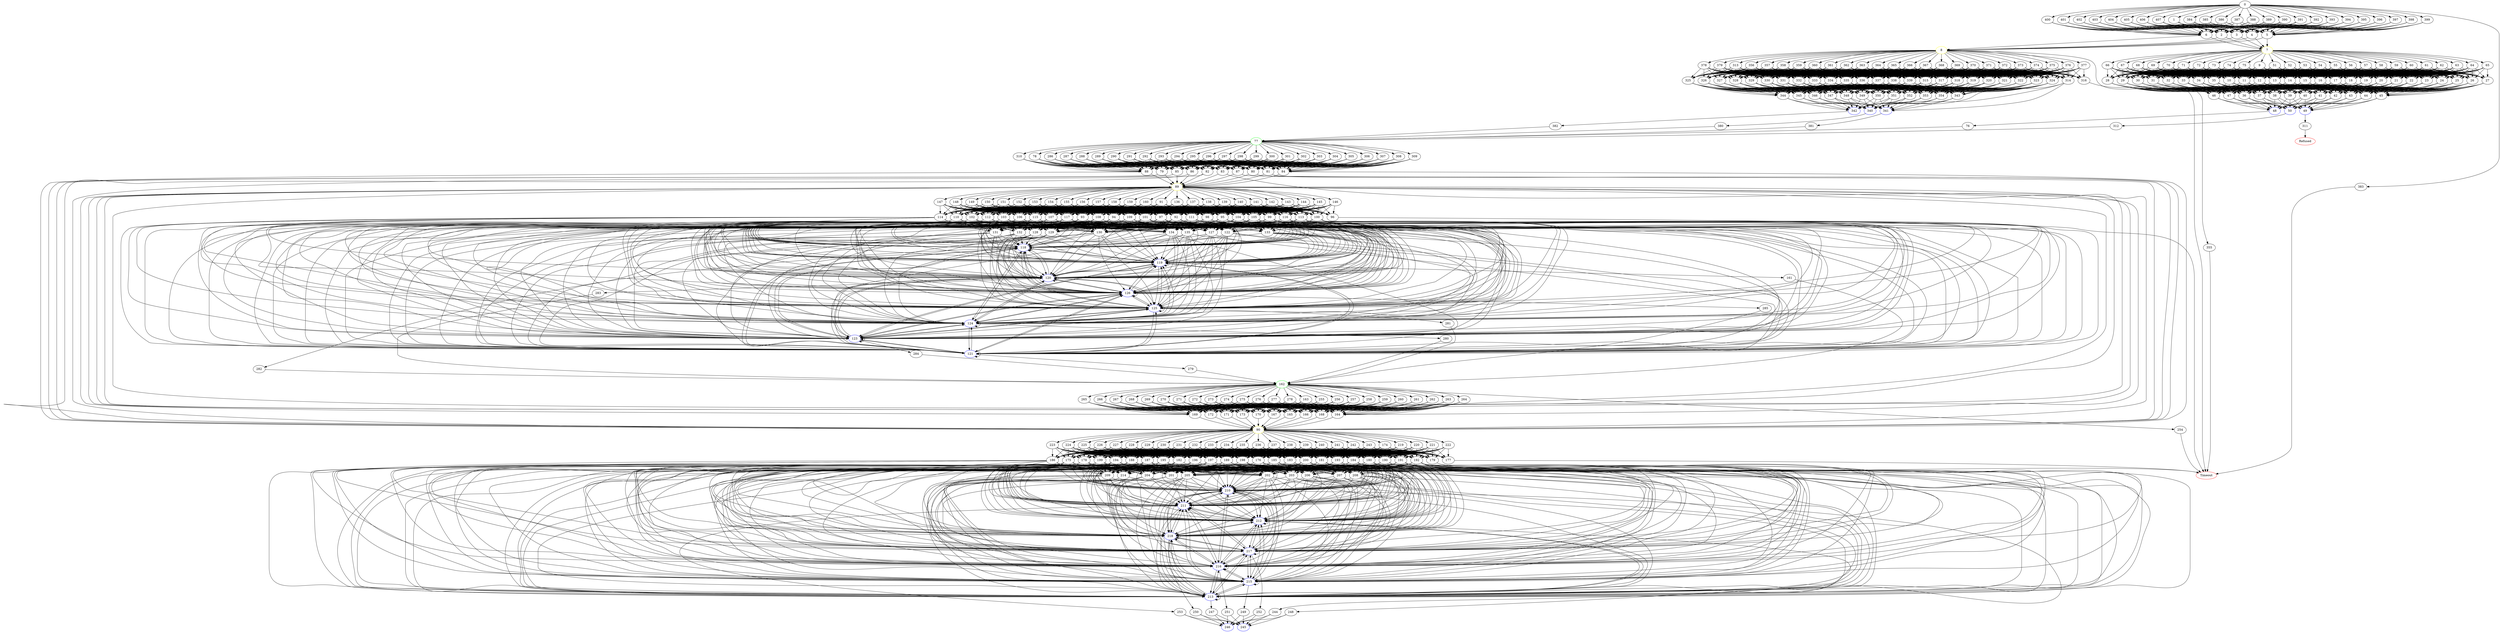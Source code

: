 digraph G {
	0 -> 1;
	0 -> 383;
	0 -> 384;
	0 -> 385;
	0 -> 386;
	0 -> 387;
	0 -> 388;
	0 -> 389;
	0 -> 390;
	0 -> 391;
	0 -> 392;
	0 -> 393;
	0 -> 394;
	0 -> 395;
	0 -> 396;
	0 -> 397;
	0 -> 398;
	0 -> 399;
	0 -> 400;
	0 -> 401;
	0 -> 402;
	0 -> 403;
	0 -> 404;
	0 -> 405;
	0 -> 406;
	0 -> 407;
	1 -> 2;
	1 -> 3;
	1 -> 4;
	1 -> 5;
	1 -> 6;
	2 -> "7";
7 [color=yellow];
	2 -> "8";
8 [color=yellow];
	3 -> "7";
7 [color=yellow];
	3 -> "8";
8 [color=yellow];
	4 -> "7";
7 [color=yellow];
	4 -> "8";
8 [color=yellow];
	5 -> "7";
7 [color=yellow];
	5 -> "8";
8 [color=yellow];
	6 -> "7";
7 [color=yellow];
	6 -> "8";
8 [color=yellow];
	7 -> 9;
	7 -> 51;
	7 -> 52;
	7 -> 53;
	7 -> 54;
	7 -> 55;
	7 -> 56;
	7 -> 57;
	7 -> 58;
	7 -> 59;
	7 -> 60;
	7 -> 61;
	7 -> 62;
	7 -> 63;
	7 -> 64;
	7 -> 65;
	7 -> 66;
	7 -> 67;
	7 -> 68;
	7 -> 69;
	7 -> 70;
	7 -> 71;
	7 -> 72;
	7 -> 73;
	7 -> 74;
	7 -> 75;
	8 -> 313;
	8 -> 355;
	8 -> 356;
	8 -> 357;
	8 -> 358;
	8 -> 359;
	8 -> 360;
	8 -> 361;
	8 -> 362;
	8 -> 363;
	8 -> 364;
	8 -> 365;
	8 -> 366;
	8 -> 367;
	8 -> 368;
	8 -> 369;
	8 -> 370;
	8 -> 371;
	8 -> 372;
	8 -> 373;
	8 -> 374;
	8 -> 375;
	8 -> 376;
	8 -> 377;
	8 -> 378;
	8 -> 379;
	9 -> 10;
	9 -> 11;
	9 -> 12;
	9 -> 13;
	9 -> 14;
	9 -> 15;
	9 -> 16;
	9 -> 17;
	9 -> 18;
	9 -> 19;
	9 -> 20;
	9 -> 21;
	9 -> 22;
	9 -> 23;
	9 -> 24;
	9 -> 25;
	9 -> 26;
	9 -> 27;
	9 -> 28;
	9 -> 29;
	9 -> 30;
	9 -> 31;
	9 -> 32;
	9 -> 33;
	9 -> 34;
	9 -> 35;
	10 -> 36;
	10 -> 37;
	10 -> 38;
	10 -> 39;
	10 -> 40;
	10 -> 41;
	10 -> 42;
	10 -> 43;
	10 -> 44;
	10 -> 45;
	10 -> 46;
	10 -> 47;
	11 -> 36;
	11 -> 37;
	11 -> 38;
	11 -> 39;
	11 -> 40;
	11 -> 41;
	11 -> 42;
	11 -> 43;
	11 -> 44;
	11 -> 45;
	11 -> 46;
	11 -> 47;
	12 -> 36;
	12 -> 37;
	12 -> 38;
	12 -> 39;
	12 -> 40;
	12 -> 41;
	12 -> 42;
	12 -> 43;
	12 -> 44;
	12 -> 45;
	12 -> 46;
	12 -> 47;
	13 -> 36;
	13 -> 37;
	13 -> 38;
	13 -> 39;
	13 -> 40;
	13 -> 41;
	13 -> 42;
	13 -> 43;
	13 -> 44;
	13 -> 45;
	13 -> 46;
	13 -> 47;
	14 -> 36;
	14 -> 37;
	14 -> 38;
	14 -> 39;
	14 -> 40;
	14 -> 41;
	14 -> 42;
	14 -> 43;
	14 -> 44;
	14 -> 45;
	14 -> 46;
	14 -> 47;
	15 -> 36;
	15 -> 37;
	15 -> 38;
	15 -> 39;
	15 -> 40;
	15 -> 41;
	15 -> 42;
	15 -> 43;
	15 -> 44;
	15 -> 45;
	15 -> 46;
	15 -> 47;
	16 -> 36;
	16 -> 37;
	16 -> 38;
	16 -> 39;
	16 -> 40;
	16 -> 41;
	16 -> 42;
	16 -> 43;
	16 -> 44;
	16 -> 45;
	16 -> 46;
	16 -> 47;
	17 -> 36;
	17 -> 37;
	17 -> 38;
	17 -> 39;
	17 -> 40;
	17 -> 41;
	17 -> 42;
	17 -> 43;
	17 -> 44;
	17 -> 45;
	17 -> 46;
	17 -> 47;
	18 -> 36;
	18 -> 37;
	18 -> 38;
	18 -> 39;
	18 -> 40;
	18 -> 41;
	18 -> 42;
	18 -> 43;
	18 -> 44;
	18 -> 45;
	18 -> 46;
	18 -> 47;
	19 -> 36;
	19 -> 37;
	19 -> 38;
	19 -> 39;
	19 -> 40;
	19 -> 41;
	19 -> 42;
	19 -> 43;
	19 -> 44;
	19 -> 45;
	19 -> 46;
	19 -> 47;
	20 -> 36;
	20 -> 37;
	20 -> 38;
	20 -> 39;
	20 -> 40;
	20 -> 41;
	20 -> 42;
	20 -> 43;
	20 -> 44;
	20 -> 45;
	20 -> 46;
	20 -> 47;
	21 -> 36;
	21 -> 37;
	21 -> 38;
	21 -> 39;
	21 -> 40;
	21 -> 41;
	21 -> 42;
	21 -> 43;
	21 -> 44;
	21 -> 45;
	21 -> 46;
	21 -> 47;
	22 -> 36;
	22 -> 37;
	22 -> 38;
	22 -> 39;
	22 -> 40;
	22 -> 41;
	22 -> 42;
	22 -> 43;
	22 -> 44;
	22 -> 45;
	22 -> 46;
	22 -> 47;
	23 -> 36;
	23 -> 37;
	23 -> 38;
	23 -> 39;
	23 -> 40;
	23 -> 41;
	23 -> 42;
	23 -> 43;
	23 -> 44;
	23 -> 45;
	23 -> 46;
	23 -> 47;
	24 -> 36;
	24 -> 37;
	24 -> 38;
	24 -> 39;
	24 -> 40;
	24 -> 41;
	24 -> 42;
	24 -> 43;
	24 -> 44;
	24 -> 45;
	24 -> 46;
	24 -> 47;
	25 -> 36;
	25 -> 37;
	25 -> 38;
	25 -> 39;
	25 -> 40;
	25 -> 41;
	25 -> 42;
	25 -> 43;
	25 -> 44;
	25 -> 45;
	25 -> 46;
	25 -> 47;
	26 -> 36;
	26 -> 37;
	26 -> 38;
	26 -> 39;
	26 -> 40;
	26 -> 41;
	26 -> 42;
	26 -> 43;
	26 -> 44;
	26 -> 45;
	26 -> 46;
	26 -> 47;
	27 -> 36;
	27 -> 37;
	27 -> 38;
	27 -> 39;
	27 -> 40;
	27 -> 41;
	27 -> 42;
	27 -> 43;
	27 -> 44;
	27 -> 45;
	27 -> 46;
	27 -> 47;
	28 -> 36;
	28 -> 37;
	28 -> 38;
	28 -> 39;
	28 -> 40;
	28 -> 41;
	28 -> 42;
	28 -> 43;
	28 -> 44;
	28 -> 45;
	28 -> 46;
	28 -> 47;
	29 -> 36;
	29 -> 37;
	29 -> 38;
	29 -> 39;
	29 -> 40;
	29 -> 41;
	29 -> 42;
	29 -> 43;
	29 -> 44;
	29 -> 45;
	29 -> 46;
	29 -> 47;
	30 -> 36;
	30 -> 37;
	30 -> 38;
	30 -> 39;
	30 -> 40;
	30 -> 41;
	30 -> 42;
	30 -> 43;
	30 -> 44;
	30 -> 45;
	30 -> 46;
	30 -> 47;
	31 -> 36;
	31 -> 37;
	31 -> 38;
	31 -> 39;
	31 -> 40;
	31 -> 41;
	31 -> 42;
	31 -> 43;
	31 -> 44;
	31 -> 45;
	31 -> 46;
	31 -> 47;
	32 -> 36;
	32 -> 37;
	32 -> 38;
	32 -> 39;
	32 -> 40;
	32 -> 41;
	32 -> 42;
	32 -> 43;
	32 -> 44;
	32 -> 45;
	32 -> 46;
	32 -> 47;
	33 -> 36;
	33 -> 37;
	33 -> 38;
	33 -> 39;
	33 -> 40;
	33 -> 41;
	33 -> 42;
	33 -> 43;
	33 -> 44;
	33 -> 45;
	33 -> 46;
	33 -> 47;
	34 -> 36;
	34 -> 37;
	34 -> 38;
	34 -> 39;
	34 -> 40;
	34 -> 41;
	34 -> 42;
	34 -> 43;
	34 -> 44;
	34 -> 45;
	34 -> 46;
	34 -> 47;
	35 -> 36;
	35 -> 37;
	35 -> 38;
	35 -> 39;
	35 -> 40;
	35 -> 41;
	35 -> 42;
	35 -> 43;
	35 -> 44;
	35 -> 45;
	35 -> 46;
	35 -> 47;
	36 -> "48";
48 [color=blue];
	36 -> "49";
49 [color=blue];
	36 -> "50";
50 [color=blue];
	37 -> "48";
48 [color=blue];
	37 -> "49";
49 [color=blue];
	37 -> "50";
50 [color=blue];
	38 -> "48";
48 [color=blue];
	38 -> "49";
49 [color=blue];
	38 -> "50";
50 [color=blue];
	39 -> "48";
48 [color=blue];
	39 -> "49";
49 [color=blue];
	39 -> "50";
50 [color=blue];
	40 -> "48";
48 [color=blue];
	40 -> "49";
49 [color=blue];
	40 -> "50";
50 [color=blue];
	41 -> "48";
48 [color=blue];
	41 -> "49";
49 [color=blue];
	41 -> "50";
50 [color=blue];
	42 -> "48";
48 [color=blue];
	42 -> "49";
49 [color=blue];
	42 -> "50";
50 [color=blue];
	43 -> "48";
48 [color=blue];
	43 -> "49";
49 [color=blue];
	43 -> "50";
50 [color=blue];
	44 -> "48";
48 [color=blue];
	44 -> "49";
49 [color=blue];
	44 -> "50";
50 [color=blue];
	45 -> "48";
48 [color=blue];
	45 -> "49";
49 [color=blue];
	45 -> "50";
50 [color=blue];
	46 -> "48";
48 [color=blue];
	46 -> "49";
49 [color=blue];
	46 -> "50";
50 [color=blue];
	47 -> "48";
48 [color=blue];
	47 -> "49";
49 [color=blue];
	47 -> "50";
50 [color=blue];
	48 -> 76;
	49 -> 311;
	50 -> 312;
	51 -> 10;
	51 -> 11;
	51 -> 12;
	51 -> 13;
	51 -> 14;
	51 -> 15;
	51 -> 16;
	51 -> 17;
	51 -> 18;
	51 -> 19;
	51 -> 20;
	51 -> 21;
	51 -> 22;
	51 -> 23;
	51 -> 24;
	51 -> 25;
	51 -> 26;
	51 -> 27;
	51 -> 28;
	51 -> 29;
	51 -> 30;
	51 -> 31;
	51 -> 32;
	51 -> 33;
	51 -> 34;
	51 -> 35;
	52 -> 10;
	52 -> 11;
	52 -> 12;
	52 -> 13;
	52 -> 14;
	52 -> 15;
	52 -> 16;
	52 -> 17;
	52 -> 18;
	52 -> 19;
	52 -> 20;
	52 -> 21;
	52 -> 22;
	52 -> 23;
	52 -> 24;
	52 -> 25;
	52 -> 26;
	52 -> 27;
	52 -> 28;
	52 -> 29;
	52 -> 30;
	52 -> 31;
	52 -> 32;
	52 -> 33;
	52 -> 34;
	52 -> 35;
	53 -> 10;
	53 -> 11;
	53 -> 12;
	53 -> 13;
	53 -> 14;
	53 -> 15;
	53 -> 16;
	53 -> 17;
	53 -> 18;
	53 -> 19;
	53 -> 20;
	53 -> 21;
	53 -> 22;
	53 -> 23;
	53 -> 24;
	53 -> 25;
	53 -> 26;
	53 -> 27;
	53 -> 28;
	53 -> 29;
	53 -> 30;
	53 -> 31;
	53 -> 32;
	53 -> 33;
	53 -> 34;
	53 -> 35;
	54 -> 10;
	54 -> 11;
	54 -> 12;
	54 -> 13;
	54 -> 14;
	54 -> 15;
	54 -> 16;
	54 -> 17;
	54 -> 18;
	54 -> 19;
	54 -> 20;
	54 -> 21;
	54 -> 22;
	54 -> 23;
	54 -> 24;
	54 -> 25;
	54 -> 26;
	54 -> 27;
	54 -> 28;
	54 -> 29;
	54 -> 30;
	54 -> 31;
	54 -> 32;
	54 -> 33;
	54 -> 34;
	54 -> 35;
	55 -> 10;
	55 -> 11;
	55 -> 12;
	55 -> 13;
	55 -> 14;
	55 -> 15;
	55 -> 16;
	55 -> 17;
	55 -> 18;
	55 -> 19;
	55 -> 20;
	55 -> 21;
	55 -> 22;
	55 -> 23;
	55 -> 24;
	55 -> 25;
	55 -> 26;
	55 -> 27;
	55 -> 28;
	55 -> 29;
	55 -> 30;
	55 -> 31;
	55 -> 32;
	55 -> 33;
	55 -> 34;
	55 -> 35;
	56 -> 10;
	56 -> 11;
	56 -> 12;
	56 -> 13;
	56 -> 14;
	56 -> 15;
	56 -> 16;
	56 -> 17;
	56 -> 18;
	56 -> 19;
	56 -> 20;
	56 -> 21;
	56 -> 22;
	56 -> 23;
	56 -> 24;
	56 -> 25;
	56 -> 26;
	56 -> 27;
	56 -> 28;
	56 -> 29;
	56 -> 30;
	56 -> 31;
	56 -> 32;
	56 -> 33;
	56 -> 34;
	56 -> 35;
	57 -> 10;
	57 -> 11;
	57 -> 12;
	57 -> 13;
	57 -> 14;
	57 -> 15;
	57 -> 16;
	57 -> 17;
	57 -> 18;
	57 -> 19;
	57 -> 20;
	57 -> 21;
	57 -> 22;
	57 -> 23;
	57 -> 24;
	57 -> 25;
	57 -> 26;
	57 -> 27;
	57 -> 28;
	57 -> 29;
	57 -> 30;
	57 -> 31;
	57 -> 32;
	57 -> 33;
	57 -> 34;
	57 -> 35;
	58 -> 10;
	58 -> 11;
	58 -> 12;
	58 -> 13;
	58 -> 14;
	58 -> 15;
	58 -> 16;
	58 -> 17;
	58 -> 18;
	58 -> 19;
	58 -> 20;
	58 -> 21;
	58 -> 22;
	58 -> 23;
	58 -> 24;
	58 -> 25;
	58 -> 26;
	58 -> 27;
	58 -> 28;
	58 -> 29;
	58 -> 30;
	58 -> 31;
	58 -> 32;
	58 -> 33;
	58 -> 34;
	58 -> 35;
	59 -> 10;
	59 -> 11;
	59 -> 12;
	59 -> 13;
	59 -> 14;
	59 -> 15;
	59 -> 16;
	59 -> 17;
	59 -> 18;
	59 -> 19;
	59 -> 20;
	59 -> 21;
	59 -> 22;
	59 -> 23;
	59 -> 24;
	59 -> 25;
	59 -> 26;
	59 -> 27;
	59 -> 28;
	59 -> 29;
	59 -> 30;
	59 -> 31;
	59 -> 32;
	59 -> 33;
	59 -> 34;
	59 -> 35;
	60 -> 10;
	60 -> 11;
	60 -> 12;
	60 -> 13;
	60 -> 14;
	60 -> 15;
	60 -> 16;
	60 -> 17;
	60 -> 18;
	60 -> 19;
	60 -> 20;
	60 -> 21;
	60 -> 22;
	60 -> 23;
	60 -> 24;
	60 -> 25;
	60 -> 26;
	60 -> 27;
	60 -> 28;
	60 -> 29;
	60 -> 30;
	60 -> 31;
	60 -> 32;
	60 -> 33;
	60 -> 34;
	60 -> 35;
	61 -> 10;
	61 -> 11;
	61 -> 12;
	61 -> 13;
	61 -> 14;
	61 -> 15;
	61 -> 16;
	61 -> 17;
	61 -> 18;
	61 -> 19;
	61 -> 20;
	61 -> 21;
	61 -> 22;
	61 -> 23;
	61 -> 24;
	61 -> 25;
	61 -> 26;
	61 -> 27;
	61 -> 28;
	61 -> 29;
	61 -> 30;
	61 -> 31;
	61 -> 32;
	61 -> 33;
	61 -> 34;
	61 -> 35;
	62 -> 10;
	62 -> 11;
	62 -> 12;
	62 -> 13;
	62 -> 14;
	62 -> 15;
	62 -> 16;
	62 -> 17;
	62 -> 18;
	62 -> 19;
	62 -> 20;
	62 -> 21;
	62 -> 22;
	62 -> 23;
	62 -> 24;
	62 -> 25;
	62 -> 26;
	62 -> 27;
	62 -> 28;
	62 -> 29;
	62 -> 30;
	62 -> 31;
	62 -> 32;
	62 -> 33;
	62 -> 34;
	62 -> 35;
	63 -> 10;
	63 -> 11;
	63 -> 12;
	63 -> 13;
	63 -> 14;
	63 -> 15;
	63 -> 16;
	63 -> 17;
	63 -> 18;
	63 -> 19;
	63 -> 20;
	63 -> 21;
	63 -> 22;
	63 -> 23;
	63 -> 24;
	63 -> 25;
	63 -> 26;
	63 -> 27;
	63 -> 28;
	63 -> 29;
	63 -> 30;
	63 -> 31;
	63 -> 32;
	63 -> 33;
	63 -> 34;
	63 -> 35;
	64 -> 10;
	64 -> 11;
	64 -> 12;
	64 -> 13;
	64 -> 14;
	64 -> 15;
	64 -> 16;
	64 -> 17;
	64 -> 18;
	64 -> 19;
	64 -> 20;
	64 -> 21;
	64 -> 22;
	64 -> 23;
	64 -> 24;
	64 -> 25;
	64 -> 26;
	64 -> 27;
	64 -> 28;
	64 -> 29;
	64 -> 30;
	64 -> 31;
	64 -> 32;
	64 -> 33;
	64 -> 34;
	64 -> 35;
	65 -> 10;
	65 -> 11;
	65 -> 12;
	65 -> 13;
	65 -> 14;
	65 -> 15;
	65 -> 16;
	65 -> 17;
	65 -> 18;
	65 -> 19;
	65 -> 20;
	65 -> 21;
	65 -> 22;
	65 -> 23;
	65 -> 24;
	65 -> 25;
	65 -> 26;
	65 -> 27;
	65 -> 28;
	65 -> 29;
	65 -> 30;
	65 -> 31;
	65 -> 32;
	65 -> 33;
	65 -> 34;
	65 -> 35;
	66 -> 10;
	66 -> 11;
	66 -> 12;
	66 -> 13;
	66 -> 14;
	66 -> 15;
	66 -> 16;
	66 -> 17;
	66 -> 18;
	66 -> 19;
	66 -> 20;
	66 -> 21;
	66 -> 22;
	66 -> 23;
	66 -> 24;
	66 -> 25;
	66 -> 26;
	66 -> 27;
	66 -> 28;
	66 -> 29;
	66 -> 30;
	66 -> 31;
	66 -> 32;
	66 -> 33;
	66 -> 34;
	66 -> 35;
	67 -> 10;
	67 -> 11;
	67 -> 12;
	67 -> 13;
	67 -> 14;
	67 -> 15;
	67 -> 16;
	67 -> 17;
	67 -> 18;
	67 -> 19;
	67 -> 20;
	67 -> 21;
	67 -> 22;
	67 -> 23;
	67 -> 24;
	67 -> 25;
	67 -> 26;
	67 -> 27;
	67 -> 28;
	67 -> 29;
	67 -> 30;
	67 -> 31;
	67 -> 32;
	67 -> 33;
	67 -> 34;
	67 -> 35;
	68 -> 10;
	68 -> 11;
	68 -> 12;
	68 -> 13;
	68 -> 14;
	68 -> 15;
	68 -> 16;
	68 -> 17;
	68 -> 18;
	68 -> 19;
	68 -> 20;
	68 -> 21;
	68 -> 22;
	68 -> 23;
	68 -> 24;
	68 -> 25;
	68 -> 26;
	68 -> 27;
	68 -> 28;
	68 -> 29;
	68 -> 30;
	68 -> 31;
	68 -> 32;
	68 -> 33;
	68 -> 34;
	68 -> 35;
	69 -> 10;
	69 -> 11;
	69 -> 12;
	69 -> 13;
	69 -> 14;
	69 -> 15;
	69 -> 16;
	69 -> 17;
	69 -> 18;
	69 -> 19;
	69 -> 20;
	69 -> 21;
	69 -> 22;
	69 -> 23;
	69 -> 24;
	69 -> 25;
	69 -> 26;
	69 -> 27;
	69 -> 28;
	69 -> 29;
	69 -> 30;
	69 -> 31;
	69 -> 32;
	69 -> 33;
	69 -> 34;
	69 -> 35;
	70 -> 10;
	70 -> 11;
	70 -> 12;
	70 -> 13;
	70 -> 14;
	70 -> 15;
	70 -> 16;
	70 -> 17;
	70 -> 18;
	70 -> 19;
	70 -> 20;
	70 -> 21;
	70 -> 22;
	70 -> 23;
	70 -> 24;
	70 -> 25;
	70 -> 26;
	70 -> 27;
	70 -> 28;
	70 -> 29;
	70 -> 30;
	70 -> 31;
	70 -> 32;
	70 -> 33;
	70 -> 34;
	70 -> 35;
	71 -> 10;
	71 -> 11;
	71 -> 12;
	71 -> 13;
	71 -> 14;
	71 -> 15;
	71 -> 16;
	71 -> 17;
	71 -> 18;
	71 -> 19;
	71 -> 20;
	71 -> 21;
	71 -> 22;
	71 -> 23;
	71 -> 24;
	71 -> 25;
	71 -> 26;
	71 -> 27;
	71 -> 28;
	71 -> 29;
	71 -> 30;
	71 -> 31;
	71 -> 32;
	71 -> 33;
	71 -> 34;
	71 -> 35;
	72 -> 10;
	72 -> 11;
	72 -> 12;
	72 -> 13;
	72 -> 14;
	72 -> 15;
	72 -> 16;
	72 -> 17;
	72 -> 18;
	72 -> 19;
	72 -> 20;
	72 -> 21;
	72 -> 22;
	72 -> 23;
	72 -> 24;
	72 -> 25;
	72 -> 26;
	72 -> 27;
	72 -> 28;
	72 -> 29;
	72 -> 30;
	72 -> 31;
	72 -> 32;
	72 -> 33;
	72 -> 34;
	72 -> 35;
	73 -> 10;
	73 -> 11;
	73 -> 12;
	73 -> 13;
	73 -> 14;
	73 -> 15;
	73 -> 16;
	73 -> 17;
	73 -> 18;
	73 -> 19;
	73 -> 20;
	73 -> 21;
	73 -> 22;
	73 -> 23;
	73 -> 24;
	73 -> 25;
	73 -> 26;
	73 -> 27;
	73 -> 28;
	73 -> 29;
	73 -> 30;
	73 -> 31;
	73 -> 32;
	73 -> 33;
	73 -> 34;
	73 -> 35;
	74 -> 10;
	74 -> 11;
	74 -> 12;
	74 -> 13;
	74 -> 14;
	74 -> 15;
	74 -> 16;
	74 -> 17;
	74 -> 18;
	74 -> 19;
	74 -> 20;
	74 -> 21;
	74 -> 22;
	74 -> 23;
	74 -> 24;
	74 -> 25;
	74 -> 26;
	74 -> 27;
	74 -> 28;
	74 -> 29;
	74 -> 30;
	74 -> 31;
	74 -> 32;
	74 -> 33;
	74 -> 34;
	74 -> 35;
	75 -> 10;
	75 -> 11;
	75 -> 12;
	75 -> 13;
	75 -> 14;
	75 -> 15;
	75 -> 16;
	75 -> 17;
	75 -> 18;
	75 -> 19;
	75 -> 20;
	75 -> 21;
	75 -> 22;
	75 -> 23;
	75 -> 24;
	75 -> 25;
	75 -> 26;
	75 -> 27;
	75 -> 28;
	75 -> 29;
	75 -> 30;
	75 -> 31;
	75 -> 32;
	75 -> 33;
	75 -> 34;
	75 -> 35;
	76 -> "77";
77 [color=green];
	77 -> 78;
	77 -> 286;
	77 -> 287;
	77 -> 288;
	77 -> 289;
	77 -> 290;
	77 -> 291;
	77 -> 292;
	77 -> 293;
	77 -> 294;
	77 -> 295;
	77 -> 296;
	77 -> 297;
	77 -> 298;
	77 -> 299;
	77 -> 300;
	77 -> 301;
	77 -> 302;
	77 -> 303;
	77 -> 304;
	77 -> 305;
	77 -> 306;
	77 -> 307;
	77 -> 308;
	77 -> 309;
	77 -> 310;
	78 -> 79;
	78 -> 80;
	78 -> 81;
	78 -> 82;
	78 -> 83;
	78 -> 84;
	78 -> 85;
	78 -> 86;
	78 -> 87;
	78 -> 88;
	79 -> "89";
89 [color=yellow];
	79 -> "90";
90 [color=yellow];
	80 -> "89";
89 [color=yellow];
	80 -> "90";
90 [color=yellow];
	81 -> "89";
89 [color=yellow];
	81 -> "90";
90 [color=yellow];
	82 -> "89";
89 [color=yellow];
	82 -> "90";
90 [color=yellow];
	83 -> "89";
89 [color=yellow];
	83 -> "90";
90 [color=yellow];
	84 -> "89";
89 [color=yellow];
	84 -> "90";
90 [color=yellow];
	85 -> "89";
89 [color=yellow];
	85 -> "90";
90 [color=yellow];
	86 -> "89";
89 [color=yellow];
	86 -> "90";
90 [color=yellow];
	87 -> "89";
89 [color=yellow];
	87 -> "90";
90 [color=yellow];
	88 -> "89";
89 [color=yellow];
	88 -> "90";
90 [color=yellow];
	89 -> 91;
	89 -> 136;
	89 -> 137;
	89 -> 138;
	89 -> 139;
	89 -> 140;
	89 -> 141;
	89 -> 142;
	89 -> 143;
	89 -> 144;
	89 -> 145;
	89 -> 146;
	89 -> 147;
	89 -> 148;
	89 -> 149;
	89 -> 150;
	89 -> 151;
	89 -> 152;
	89 -> 153;
	89 -> 154;
	89 -> 155;
	89 -> 156;
	89 -> 157;
	89 -> 158;
	89 -> 159;
	89 -> 160;
	90 -> 174;
	90 -> 219;
	90 -> 220;
	90 -> 221;
	90 -> 222;
	90 -> 223;
	90 -> 224;
	90 -> 225;
	90 -> 226;
	90 -> 227;
	90 -> 228;
	90 -> 229;
	90 -> 230;
	90 -> 231;
	90 -> 232;
	90 -> 233;
	90 -> 234;
	90 -> 235;
	90 -> 236;
	90 -> 237;
	90 -> 238;
	90 -> 239;
	90 -> 240;
	90 -> 241;
	90 -> 242;
	90 -> 243;
	91 -> 92;
	91 -> 93;
	91 -> 94;
	91 -> 95;
	91 -> 96;
	91 -> 97;
	91 -> 98;
	91 -> 99;
	91 -> 100;
	91 -> 101;
	91 -> 102;
	91 -> 103;
	91 -> 104;
	91 -> 105;
	91 -> 106;
	91 -> 107;
	91 -> 108;
	91 -> 109;
	91 -> 110;
	91 -> 111;
	91 -> 112;
	91 -> 113;
	91 -> 114;
	91 -> 115;
	91 -> 116;
	91 -> 117;
	92 -> "118";
118 [color=blue];
	92 -> "119";
119 [color=blue];
	92 -> "120";
120 [color=blue];
	92 -> "121";
121 [color=blue];
	92 -> 122;
	92 -> "123";
123 [color=blue];
	92 -> "124";
124 [color=blue];
	92 -> "125";
125 [color=blue];
	92 -> "126";
126 [color=blue];
	92 -> 127;
	92 -> 128;
	92 -> 129;
	92 -> 130;
	92 -> 131;
	92 -> 132;
	92 -> 133;
	92 -> 134;
	92 -> 135;
	93 -> "118";
118 [color=blue];
	93 -> "119";
119 [color=blue];
	93 -> "120";
120 [color=blue];
	93 -> "121";
121 [color=blue];
	93 -> 122;
	93 -> "123";
123 [color=blue];
	93 -> "124";
124 [color=blue];
	93 -> "125";
125 [color=blue];
	93 -> "126";
126 [color=blue];
	93 -> 127;
	93 -> 128;
	93 -> 129;
	93 -> 130;
	93 -> 131;
	93 -> 132;
	93 -> 133;
	93 -> 134;
	93 -> 135;
	94 -> "118";
118 [color=blue];
	94 -> "119";
119 [color=blue];
	94 -> "120";
120 [color=blue];
	94 -> "121";
121 [color=blue];
	94 -> 122;
	94 -> "123";
123 [color=blue];
	94 -> "124";
124 [color=blue];
	94 -> "125";
125 [color=blue];
	94 -> "126";
126 [color=blue];
	94 -> 127;
	94 -> 128;
	94 -> 129;
	94 -> 130;
	94 -> 131;
	94 -> 132;
	94 -> 133;
	94 -> 134;
	94 -> 135;
	95 -> "118";
118 [color=blue];
	95 -> "119";
119 [color=blue];
	95 -> "120";
120 [color=blue];
	95 -> "121";
121 [color=blue];
	95 -> 122;
	95 -> "123";
123 [color=blue];
	95 -> "124";
124 [color=blue];
	95 -> "125";
125 [color=blue];
	95 -> "126";
126 [color=blue];
	95 -> 127;
	95 -> 128;
	95 -> 129;
	95 -> 130;
	95 -> 131;
	95 -> 132;
	95 -> 133;
	95 -> 134;
	95 -> 135;
	96 -> "Timeout";
Timeout [color=red];
	97 -> "118";
118 [color=blue];
	97 -> "119";
119 [color=blue];
	97 -> "120";
120 [color=blue];
	97 -> "121";
121 [color=blue];
	97 -> 122;
	97 -> "123";
123 [color=blue];
	97 -> "124";
124 [color=blue];
	97 -> "125";
125 [color=blue];
	97 -> "126";
126 [color=blue];
	97 -> 127;
	97 -> 128;
	97 -> 129;
	97 -> 130;
	97 -> 131;
	97 -> 132;
	97 -> 133;
	97 -> 134;
	97 -> 135;
	98 -> "118";
118 [color=blue];
	98 -> "119";
119 [color=blue];
	98 -> "120";
120 [color=blue];
	98 -> "121";
121 [color=blue];
	98 -> 122;
	98 -> "123";
123 [color=blue];
	98 -> "124";
124 [color=blue];
	98 -> "125";
125 [color=blue];
	98 -> "126";
126 [color=blue];
	98 -> 127;
	98 -> 128;
	98 -> 129;
	98 -> 130;
	98 -> 131;
	98 -> 132;
	98 -> 133;
	98 -> 134;
	98 -> 135;
	99 -> "118";
118 [color=blue];
	99 -> "119";
119 [color=blue];
	99 -> "120";
120 [color=blue];
	99 -> "121";
121 [color=blue];
	99 -> 122;
	99 -> "123";
123 [color=blue];
	99 -> "124";
124 [color=blue];
	99 -> "125";
125 [color=blue];
	99 -> "126";
126 [color=blue];
	99 -> 127;
	99 -> 128;
	99 -> 129;
	99 -> 130;
	99 -> 131;
	99 -> 132;
	99 -> 133;
	99 -> 134;
	99 -> 135;
	100 -> "118";
118 [color=blue];
	100 -> "119";
119 [color=blue];
	100 -> "120";
120 [color=blue];
	100 -> "121";
121 [color=blue];
	100 -> 122;
	100 -> "123";
123 [color=blue];
	100 -> "124";
124 [color=blue];
	100 -> "125";
125 [color=blue];
	100 -> "126";
126 [color=blue];
	100 -> 127;
	100 -> 128;
	100 -> 129;
	100 -> 130;
	100 -> 131;
	100 -> 132;
	100 -> 133;
	100 -> 134;
	100 -> 135;
	101 -> "118";
118 [color=blue];
	101 -> "119";
119 [color=blue];
	101 -> "120";
120 [color=blue];
	101 -> "121";
121 [color=blue];
	101 -> 122;
	101 -> "123";
123 [color=blue];
	101 -> "124";
124 [color=blue];
	101 -> "125";
125 [color=blue];
	101 -> "126";
126 [color=blue];
	101 -> 127;
	101 -> 128;
	101 -> 129;
	101 -> 130;
	101 -> 131;
	101 -> 132;
	101 -> 133;
	101 -> 134;
	101 -> 135;
	102 -> "118";
118 [color=blue];
	102 -> "119";
119 [color=blue];
	102 -> "120";
120 [color=blue];
	102 -> "121";
121 [color=blue];
	102 -> 122;
	102 -> "123";
123 [color=blue];
	102 -> "124";
124 [color=blue];
	102 -> "125";
125 [color=blue];
	102 -> "126";
126 [color=blue];
	102 -> 127;
	102 -> 128;
	102 -> 129;
	102 -> 130;
	102 -> 131;
	102 -> 132;
	102 -> 133;
	102 -> 134;
	102 -> 135;
	103 -> "118";
118 [color=blue];
	103 -> "119";
119 [color=blue];
	103 -> "120";
120 [color=blue];
	103 -> "121";
121 [color=blue];
	103 -> 122;
	103 -> "123";
123 [color=blue];
	103 -> "124";
124 [color=blue];
	103 -> "125";
125 [color=blue];
	103 -> "126";
126 [color=blue];
	103 -> 127;
	103 -> 128;
	103 -> 129;
	103 -> 130;
	103 -> 131;
	103 -> 132;
	103 -> 133;
	103 -> 134;
	103 -> 135;
	104 -> "118";
118 [color=blue];
	104 -> "119";
119 [color=blue];
	104 -> "120";
120 [color=blue];
	104 -> "121";
121 [color=blue];
	104 -> 122;
	104 -> "123";
123 [color=blue];
	104 -> "124";
124 [color=blue];
	104 -> "125";
125 [color=blue];
	104 -> "126";
126 [color=blue];
	104 -> 127;
	104 -> 128;
	104 -> 129;
	104 -> 130;
	104 -> 131;
	104 -> 132;
	104 -> 133;
	104 -> 134;
	104 -> 135;
	105 -> "118";
118 [color=blue];
	105 -> "119";
119 [color=blue];
	105 -> "120";
120 [color=blue];
	105 -> "121";
121 [color=blue];
	105 -> 122;
	105 -> "123";
123 [color=blue];
	105 -> "124";
124 [color=blue];
	105 -> "125";
125 [color=blue];
	105 -> "126";
126 [color=blue];
	105 -> 127;
	105 -> 128;
	105 -> 129;
	105 -> 130;
	105 -> 131;
	105 -> 132;
	105 -> 133;
	105 -> 134;
	105 -> 135;
	106 -> "118";
118 [color=blue];
	106 -> "119";
119 [color=blue];
	106 -> "120";
120 [color=blue];
	106 -> "121";
121 [color=blue];
	106 -> 122;
	106 -> "123";
123 [color=blue];
	106 -> "124";
124 [color=blue];
	106 -> "125";
125 [color=blue];
	106 -> "126";
126 [color=blue];
	106 -> 127;
	106 -> 128;
	106 -> 129;
	106 -> 130;
	106 -> 131;
	106 -> 132;
	106 -> 133;
	106 -> 134;
	106 -> 135;
	107 -> "118";
118 [color=blue];
	107 -> "119";
119 [color=blue];
	107 -> "120";
120 [color=blue];
	107 -> "121";
121 [color=blue];
	107 -> 122;
	107 -> "123";
123 [color=blue];
	107 -> "124";
124 [color=blue];
	107 -> "125";
125 [color=blue];
	107 -> "126";
126 [color=blue];
	107 -> 127;
	107 -> 128;
	107 -> 129;
	107 -> 130;
	107 -> 131;
	107 -> 132;
	107 -> 133;
	107 -> 134;
	107 -> 135;
	108 -> "118";
118 [color=blue];
	108 -> "119";
119 [color=blue];
	108 -> "120";
120 [color=blue];
	108 -> "121";
121 [color=blue];
	108 -> 122;
	108 -> "123";
123 [color=blue];
	108 -> "124";
124 [color=blue];
	108 -> "125";
125 [color=blue];
	108 -> "126";
126 [color=blue];
	108 -> 127;
	108 -> 128;
	108 -> 129;
	108 -> 130;
	108 -> 131;
	108 -> 132;
	108 -> 133;
	108 -> 134;
	108 -> 135;
	109 -> "118";
118 [color=blue];
	109 -> "119";
119 [color=blue];
	109 -> "120";
120 [color=blue];
	109 -> "121";
121 [color=blue];
	109 -> 122;
	109 -> "123";
123 [color=blue];
	109 -> "124";
124 [color=blue];
	109 -> "125";
125 [color=blue];
	109 -> "126";
126 [color=blue];
	109 -> 127;
	109 -> 128;
	109 -> 129;
	109 -> 130;
	109 -> 131;
	109 -> 132;
	109 -> 133;
	109 -> 134;
	109 -> 135;
	110 -> "118";
118 [color=blue];
	110 -> "119";
119 [color=blue];
	110 -> "120";
120 [color=blue];
	110 -> "121";
121 [color=blue];
	110 -> 122;
	110 -> "123";
123 [color=blue];
	110 -> "124";
124 [color=blue];
	110 -> "125";
125 [color=blue];
	110 -> "126";
126 [color=blue];
	110 -> 127;
	110 -> 128;
	110 -> 129;
	110 -> 130;
	110 -> 131;
	110 -> 132;
	110 -> 133;
	110 -> 134;
	110 -> 135;
	111 -> "118";
118 [color=blue];
	111 -> "119";
119 [color=blue];
	111 -> "120";
120 [color=blue];
	111 -> "121";
121 [color=blue];
	111 -> 122;
	111 -> "123";
123 [color=blue];
	111 -> "124";
124 [color=blue];
	111 -> "125";
125 [color=blue];
	111 -> "126";
126 [color=blue];
	111 -> 127;
	111 -> 128;
	111 -> 129;
	111 -> 130;
	111 -> 131;
	111 -> 132;
	111 -> 133;
	111 -> 134;
	111 -> 135;
	112 -> "118";
118 [color=blue];
	112 -> "119";
119 [color=blue];
	112 -> "120";
120 [color=blue];
	112 -> "121";
121 [color=blue];
	112 -> 122;
	112 -> "123";
123 [color=blue];
	112 -> "124";
124 [color=blue];
	112 -> "125";
125 [color=blue];
	112 -> "126";
126 [color=blue];
	112 -> 127;
	112 -> 128;
	112 -> 129;
	112 -> 130;
	112 -> 131;
	112 -> 132;
	112 -> 133;
	112 -> 134;
	112 -> 135;
	113 -> "118";
118 [color=blue];
	113 -> "119";
119 [color=blue];
	113 -> "120";
120 [color=blue];
	113 -> "121";
121 [color=blue];
	113 -> 122;
	113 -> "123";
123 [color=blue];
	113 -> "124";
124 [color=blue];
	113 -> "125";
125 [color=blue];
	113 -> "126";
126 [color=blue];
	113 -> 127;
	113 -> 128;
	113 -> 129;
	113 -> 130;
	113 -> 131;
	113 -> 132;
	113 -> 133;
	113 -> 134;
	113 -> 135;
	114 -> "118";
118 [color=blue];
	114 -> "119";
119 [color=blue];
	114 -> "120";
120 [color=blue];
	114 -> "121";
121 [color=blue];
	114 -> 122;
	114 -> "123";
123 [color=blue];
	114 -> "124";
124 [color=blue];
	114 -> "125";
125 [color=blue];
	114 -> "126";
126 [color=blue];
	114 -> 127;
	114 -> 128;
	114 -> 129;
	114 -> 130;
	114 -> 131;
	114 -> 132;
	114 -> 133;
	114 -> 134;
	114 -> 135;
	115 -> "118";
118 [color=blue];
	115 -> "119";
119 [color=blue];
	115 -> "120";
120 [color=blue];
	115 -> "121";
121 [color=blue];
	115 -> 122;
	115 -> "123";
123 [color=blue];
	115 -> "124";
124 [color=blue];
	115 -> "125";
125 [color=blue];
	115 -> "126";
126 [color=blue];
	115 -> 127;
	115 -> 128;
	115 -> 129;
	115 -> 130;
	115 -> 131;
	115 -> 132;
	115 -> 133;
	115 -> 134;
	115 -> 135;
	116 -> "118";
118 [color=blue];
	116 -> "119";
119 [color=blue];
	116 -> "120";
120 [color=blue];
	116 -> "121";
121 [color=blue];
	116 -> 122;
	116 -> "123";
123 [color=blue];
	116 -> "124";
124 [color=blue];
	116 -> "125";
125 [color=blue];
	116 -> "126";
126 [color=blue];
	116 -> 127;
	116 -> 128;
	116 -> 129;
	116 -> 130;
	116 -> 131;
	116 -> 132;
	116 -> 133;
	116 -> 134;
	116 -> 135;
	117 -> "118";
118 [color=blue];
	117 -> "119";
119 [color=blue];
	117 -> "120";
120 [color=blue];
	117 -> "121";
121 [color=blue];
	117 -> 122;
	117 -> "123";
123 [color=blue];
	117 -> "124";
124 [color=blue];
	117 -> "125";
125 [color=blue];
	117 -> "126";
126 [color=blue];
	117 -> 127;
	117 -> 128;
	117 -> 129;
	117 -> 130;
	117 -> 131;
	117 -> 132;
	117 -> 133;
	117 -> 134;
	117 -> 135;
	118 -> "118";
118 [color=blue];
	118 -> "119";
119 [color=blue];
	118 -> "120";
120 [color=blue];
	118 -> "121";
121 [color=blue];
	118 -> "123";
123 [color=blue];
	118 -> "124";
124 [color=blue];
	118 -> "125";
125 [color=blue];
	118 -> "126";
126 [color=blue];
	118 -> 282;
	119 -> "118";
118 [color=blue];
	119 -> "119";
119 [color=blue];
	119 -> "120";
120 [color=blue];
	119 -> "121";
121 [color=blue];
	119 -> "123";
123 [color=blue];
	119 -> "124";
124 [color=blue];
	119 -> "125";
125 [color=blue];
	119 -> "126";
126 [color=blue];
	119 -> 161;
	120 -> "118";
118 [color=blue];
	120 -> "119";
119 [color=blue];
	120 -> "120";
120 [color=blue];
	120 -> "121";
121 [color=blue];
	120 -> "123";
123 [color=blue];
	120 -> "124";
124 [color=blue];
	120 -> "125";
125 [color=blue];
	120 -> "126";
126 [color=blue];
	120 -> 283;
	121 -> "118";
118 [color=blue];
	121 -> "119";
119 [color=blue];
	121 -> "120";
120 [color=blue];
	121 -> "121";
121 [color=blue];
	121 -> "123";
123 [color=blue];
	121 -> "124";
124 [color=blue];
	121 -> "125";
125 [color=blue];
	121 -> "126";
126 [color=blue];
	121 -> 279;
	122 -> "118";
118 [color=blue];
	122 -> "119";
119 [color=blue];
	122 -> "120";
120 [color=blue];
	122 -> "121";
121 [color=blue];
	122 -> "123";
123 [color=blue];
	122 -> "124";
124 [color=blue];
	122 -> "125";
125 [color=blue];
	122 -> "126";
126 [color=blue];
	123 -> "118";
118 [color=blue];
	123 -> "119";
119 [color=blue];
	123 -> "120";
120 [color=blue];
	123 -> "121";
121 [color=blue];
	123 -> "123";
123 [color=blue];
	123 -> "124";
124 [color=blue];
	123 -> "125";
125 [color=blue];
	123 -> "126";
126 [color=blue];
	123 -> 284;
	124 -> "118";
118 [color=blue];
	124 -> "119";
119 [color=blue];
	124 -> "120";
120 [color=blue];
	124 -> "121";
121 [color=blue];
	124 -> "123";
123 [color=blue];
	124 -> "124";
124 [color=blue];
	124 -> "125";
125 [color=blue];
	124 -> "126";
126 [color=blue];
	124 -> 280;
	125 -> "118";
118 [color=blue];
	125 -> "119";
119 [color=blue];
	125 -> "120";
120 [color=blue];
	125 -> "121";
121 [color=blue];
	125 -> "123";
123 [color=blue];
	125 -> "124";
124 [color=blue];
	125 -> "125";
125 [color=blue];
	125 -> "126";
126 [color=blue];
	125 -> 281;
	126 -> "118";
118 [color=blue];
	126 -> "119";
119 [color=blue];
	126 -> "120";
120 [color=blue];
	126 -> "121";
121 [color=blue];
	126 -> "123";
123 [color=blue];
	126 -> "124";
124 [color=blue];
	126 -> "125";
125 [color=blue];
	126 -> "126";
126 [color=blue];
	126 -> 285;
	127 -> "118";
118 [color=blue];
	127 -> "119";
119 [color=blue];
	127 -> "120";
120 [color=blue];
	127 -> "121";
121 [color=blue];
	127 -> "123";
123 [color=blue];
	127 -> "124";
124 [color=blue];
	127 -> "125";
125 [color=blue];
	127 -> "126";
126 [color=blue];
	128 -> "118";
118 [color=blue];
	128 -> "119";
119 [color=blue];
	128 -> "120";
120 [color=blue];
	128 -> "121";
121 [color=blue];
	128 -> "123";
123 [color=blue];
	128 -> "124";
124 [color=blue];
	128 -> "125";
125 [color=blue];
	128 -> "126";
126 [color=blue];
	129 -> "118";
118 [color=blue];
	129 -> "119";
119 [color=blue];
	129 -> "120";
120 [color=blue];
	129 -> "121";
121 [color=blue];
	129 -> "123";
123 [color=blue];
	129 -> "124";
124 [color=blue];
	129 -> "125";
125 [color=blue];
	129 -> "126";
126 [color=blue];
	130 -> "118";
118 [color=blue];
	130 -> "119";
119 [color=blue];
	130 -> "120";
120 [color=blue];
	130 -> "121";
121 [color=blue];
	130 -> "123";
123 [color=blue];
	130 -> "124";
124 [color=blue];
	130 -> "125";
125 [color=blue];
	130 -> "126";
126 [color=blue];
	131 -> "118";
118 [color=blue];
	131 -> "119";
119 [color=blue];
	131 -> "120";
120 [color=blue];
	131 -> "121";
121 [color=blue];
	131 -> "123";
123 [color=blue];
	131 -> "124";
124 [color=blue];
	131 -> "125";
125 [color=blue];
	131 -> "126";
126 [color=blue];
	132 -> "118";
118 [color=blue];
	132 -> "119";
119 [color=blue];
	132 -> "120";
120 [color=blue];
	132 -> "121";
121 [color=blue];
	132 -> "123";
123 [color=blue];
	132 -> "124";
124 [color=blue];
	132 -> "125";
125 [color=blue];
	132 -> "126";
126 [color=blue];
	133 -> "118";
118 [color=blue];
	133 -> "119";
119 [color=blue];
	133 -> "120";
120 [color=blue];
	133 -> "121";
121 [color=blue];
	133 -> "123";
123 [color=blue];
	133 -> "124";
124 [color=blue];
	133 -> "125";
125 [color=blue];
	133 -> "126";
126 [color=blue];
	134 -> "118";
118 [color=blue];
	134 -> "119";
119 [color=blue];
	134 -> "120";
120 [color=blue];
	134 -> "121";
121 [color=blue];
	134 -> "123";
123 [color=blue];
	134 -> "124";
124 [color=blue];
	134 -> "125";
125 [color=blue];
	134 -> "126";
126 [color=blue];
	135 -> "118";
118 [color=blue];
	135 -> "119";
119 [color=blue];
	135 -> "120";
120 [color=blue];
	135 -> "121";
121 [color=blue];
	135 -> "123";
123 [color=blue];
	135 -> "124";
124 [color=blue];
	135 -> "125";
125 [color=blue];
	135 -> "126";
126 [color=blue];
	136 -> 92;
	136 -> 93;
	136 -> 94;
	136 -> 95;
	136 -> 96;
	136 -> 97;
	136 -> 98;
	136 -> 99;
	136 -> 100;
	136 -> 101;
	136 -> 102;
	136 -> 103;
	136 -> 104;
	136 -> 105;
	136 -> 106;
	136 -> 107;
	136 -> 108;
	136 -> 109;
	136 -> 110;
	136 -> 111;
	136 -> 112;
	136 -> 113;
	136 -> 114;
	136 -> 115;
	136 -> 116;
	136 -> 117;
	137 -> 92;
	137 -> 93;
	137 -> 94;
	137 -> 95;
	137 -> 96;
	137 -> 97;
	137 -> 98;
	137 -> 99;
	137 -> 100;
	137 -> 101;
	137 -> 102;
	137 -> 103;
	137 -> 104;
	137 -> 105;
	137 -> 106;
	137 -> 107;
	137 -> 108;
	137 -> 109;
	137 -> 110;
	137 -> 111;
	137 -> 112;
	137 -> 113;
	137 -> 114;
	137 -> 115;
	137 -> 116;
	137 -> 117;
	138 -> 92;
	138 -> 93;
	138 -> 94;
	138 -> 95;
	138 -> 96;
	138 -> 97;
	138 -> 98;
	138 -> 99;
	138 -> 100;
	138 -> 101;
	138 -> 102;
	138 -> 103;
	138 -> 104;
	138 -> 105;
	138 -> 106;
	138 -> 107;
	138 -> 108;
	138 -> 109;
	138 -> 110;
	138 -> 111;
	138 -> 112;
	138 -> 113;
	138 -> 114;
	138 -> 115;
	138 -> 116;
	138 -> 117;
	139 -> 92;
	139 -> 93;
	139 -> 94;
	139 -> 95;
	139 -> 96;
	139 -> 97;
	139 -> 98;
	139 -> 99;
	139 -> 100;
	139 -> 101;
	139 -> 102;
	139 -> 103;
	139 -> 104;
	139 -> 105;
	139 -> 106;
	139 -> 107;
	139 -> 108;
	139 -> 109;
	139 -> 110;
	139 -> 111;
	139 -> 112;
	139 -> 113;
	139 -> 114;
	139 -> 115;
	139 -> 116;
	139 -> 117;
	140 -> 92;
	140 -> 93;
	140 -> 94;
	140 -> 95;
	140 -> 96;
	140 -> 97;
	140 -> 98;
	140 -> 99;
	140 -> 100;
	140 -> 101;
	140 -> 102;
	140 -> 103;
	140 -> 104;
	140 -> 105;
	140 -> 106;
	140 -> 107;
	140 -> 108;
	140 -> 109;
	140 -> 110;
	140 -> 111;
	140 -> 112;
	140 -> 113;
	140 -> 114;
	140 -> 115;
	140 -> 116;
	140 -> 117;
	141 -> 92;
	141 -> 93;
	141 -> 94;
	141 -> 95;
	141 -> 96;
	141 -> 97;
	141 -> 98;
	141 -> 99;
	141 -> 100;
	141 -> 101;
	141 -> 102;
	141 -> 103;
	141 -> 104;
	141 -> 105;
	141 -> 106;
	141 -> 107;
	141 -> 108;
	141 -> 109;
	141 -> 110;
	141 -> 111;
	141 -> 112;
	141 -> 113;
	141 -> 114;
	141 -> 115;
	141 -> 116;
	141 -> 117;
	142 -> 92;
	142 -> 93;
	142 -> 94;
	142 -> 95;
	142 -> 96;
	142 -> 97;
	142 -> 98;
	142 -> 99;
	142 -> 100;
	142 -> 101;
	142 -> 102;
	142 -> 103;
	142 -> 104;
	142 -> 105;
	142 -> 106;
	142 -> 107;
	142 -> 108;
	142 -> 109;
	142 -> 110;
	142 -> 111;
	142 -> 112;
	142 -> 113;
	142 -> 114;
	142 -> 115;
	142 -> 116;
	142 -> 117;
	143 -> 92;
	143 -> 93;
	143 -> 94;
	143 -> 95;
	143 -> 96;
	143 -> 97;
	143 -> 98;
	143 -> 99;
	143 -> 100;
	143 -> 101;
	143 -> 102;
	143 -> 103;
	143 -> 104;
	143 -> 105;
	143 -> 106;
	143 -> 107;
	143 -> 108;
	143 -> 109;
	143 -> 110;
	143 -> 111;
	143 -> 112;
	143 -> 113;
	143 -> 114;
	143 -> 115;
	143 -> 116;
	143 -> 117;
	144 -> 92;
	144 -> 93;
	144 -> 94;
	144 -> 95;
	144 -> 96;
	144 -> 97;
	144 -> 98;
	144 -> 99;
	144 -> 100;
	144 -> 101;
	144 -> 102;
	144 -> 103;
	144 -> 104;
	144 -> 105;
	144 -> 106;
	144 -> 107;
	144 -> 108;
	144 -> 109;
	144 -> 110;
	144 -> 111;
	144 -> 112;
	144 -> 113;
	144 -> 114;
	144 -> 115;
	144 -> 116;
	144 -> 117;
	145 -> 92;
	145 -> 93;
	145 -> 94;
	145 -> 95;
	145 -> 96;
	145 -> 97;
	145 -> 98;
	145 -> 99;
	145 -> 100;
	145 -> 101;
	145 -> 102;
	145 -> 103;
	145 -> 104;
	145 -> 105;
	145 -> 106;
	145 -> 107;
	145 -> 108;
	145 -> 109;
	145 -> 110;
	145 -> 111;
	145 -> 112;
	145 -> 113;
	145 -> 114;
	145 -> 115;
	145 -> 116;
	145 -> 117;
	146 -> 92;
	146 -> 93;
	146 -> 94;
	146 -> 95;
	146 -> 96;
	146 -> 97;
	146 -> 98;
	146 -> 99;
	146 -> 100;
	146 -> 101;
	146 -> 102;
	146 -> 103;
	146 -> 104;
	146 -> 105;
	146 -> 106;
	146 -> 107;
	146 -> 108;
	146 -> 109;
	146 -> 110;
	146 -> 111;
	146 -> 112;
	146 -> 113;
	146 -> 114;
	146 -> 115;
	146 -> 116;
	146 -> 117;
	147 -> 92;
	147 -> 93;
	147 -> 94;
	147 -> 95;
	147 -> 96;
	147 -> 97;
	147 -> 98;
	147 -> 99;
	147 -> 100;
	147 -> 101;
	147 -> 102;
	147 -> 103;
	147 -> 104;
	147 -> 105;
	147 -> 106;
	147 -> 107;
	147 -> 108;
	147 -> 109;
	147 -> 110;
	147 -> 111;
	147 -> 112;
	147 -> 113;
	147 -> 114;
	147 -> 115;
	147 -> 116;
	147 -> 117;
	148 -> 92;
	148 -> 93;
	148 -> 94;
	148 -> 95;
	148 -> 96;
	148 -> 97;
	148 -> 98;
	148 -> 99;
	148 -> 100;
	148 -> 101;
	148 -> 102;
	148 -> 103;
	148 -> 104;
	148 -> 105;
	148 -> 106;
	148 -> 107;
	148 -> 108;
	148 -> 109;
	148 -> 110;
	148 -> 111;
	148 -> 112;
	148 -> 113;
	148 -> 114;
	148 -> 115;
	148 -> 116;
	148 -> 117;
	149 -> 92;
	149 -> 93;
	149 -> 94;
	149 -> 95;
	149 -> 96;
	149 -> 97;
	149 -> 98;
	149 -> 99;
	149 -> 100;
	149 -> 101;
	149 -> 102;
	149 -> 103;
	149 -> 104;
	149 -> 105;
	149 -> 106;
	149 -> 107;
	149 -> 108;
	149 -> 109;
	149 -> 110;
	149 -> 111;
	149 -> 112;
	149 -> 113;
	149 -> 114;
	149 -> 115;
	149 -> 116;
	149 -> 117;
	150 -> 92;
	150 -> 93;
	150 -> 94;
	150 -> 95;
	150 -> 96;
	150 -> 97;
	150 -> 98;
	150 -> 99;
	150 -> 100;
	150 -> 101;
	150 -> 102;
	150 -> 103;
	150 -> 104;
	150 -> 105;
	150 -> 106;
	150 -> 107;
	150 -> 108;
	150 -> 109;
	150 -> 110;
	150 -> 111;
	150 -> 112;
	150 -> 113;
	150 -> 114;
	150 -> 115;
	150 -> 116;
	150 -> 117;
	151 -> 92;
	151 -> 93;
	151 -> 94;
	151 -> 95;
	151 -> 96;
	151 -> 97;
	151 -> 98;
	151 -> 99;
	151 -> 100;
	151 -> 101;
	151 -> 102;
	151 -> 103;
	151 -> 104;
	151 -> 105;
	151 -> 106;
	151 -> 107;
	151 -> 108;
	151 -> 109;
	151 -> 110;
	151 -> 111;
	151 -> 112;
	151 -> 113;
	151 -> 114;
	151 -> 115;
	151 -> 116;
	151 -> 117;
	152 -> 92;
	152 -> 93;
	152 -> 94;
	152 -> 95;
	152 -> 96;
	152 -> 97;
	152 -> 98;
	152 -> 99;
	152 -> 100;
	152 -> 101;
	152 -> 102;
	152 -> 103;
	152 -> 104;
	152 -> 105;
	152 -> 106;
	152 -> 107;
	152 -> 108;
	152 -> 109;
	152 -> 110;
	152 -> 111;
	152 -> 112;
	152 -> 113;
	152 -> 114;
	152 -> 115;
	152 -> 116;
	152 -> 117;
	153 -> 92;
	153 -> 93;
	153 -> 94;
	153 -> 95;
	153 -> 96;
	153 -> 97;
	153 -> 98;
	153 -> 99;
	153 -> 100;
	153 -> 101;
	153 -> 102;
	153 -> 103;
	153 -> 104;
	153 -> 105;
	153 -> 106;
	153 -> 107;
	153 -> 108;
	153 -> 109;
	153 -> 110;
	153 -> 111;
	153 -> 112;
	153 -> 113;
	153 -> 114;
	153 -> 115;
	153 -> 116;
	153 -> 117;
	154 -> 92;
	154 -> 93;
	154 -> 94;
	154 -> 95;
	154 -> 96;
	154 -> 97;
	154 -> 98;
	154 -> 99;
	154 -> 100;
	154 -> 101;
	154 -> 102;
	154 -> 103;
	154 -> 104;
	154 -> 105;
	154 -> 106;
	154 -> 107;
	154 -> 108;
	154 -> 109;
	154 -> 110;
	154 -> 111;
	154 -> 112;
	154 -> 113;
	154 -> 114;
	154 -> 115;
	154 -> 116;
	154 -> 117;
	155 -> 92;
	155 -> 93;
	155 -> 94;
	155 -> 95;
	155 -> 96;
	155 -> 97;
	155 -> 98;
	155 -> 99;
	155 -> 100;
	155 -> 101;
	155 -> 102;
	155 -> 103;
	155 -> 104;
	155 -> 105;
	155 -> 106;
	155 -> 107;
	155 -> 108;
	155 -> 109;
	155 -> 110;
	155 -> 111;
	155 -> 112;
	155 -> 113;
	155 -> 114;
	155 -> 115;
	155 -> 116;
	155 -> 117;
	156 -> 92;
	156 -> 93;
	156 -> 94;
	156 -> 95;
	156 -> 96;
	156 -> 97;
	156 -> 98;
	156 -> 99;
	156 -> 100;
	156 -> 101;
	156 -> 102;
	156 -> 103;
	156 -> 104;
	156 -> 105;
	156 -> 106;
	156 -> 107;
	156 -> 108;
	156 -> 109;
	156 -> 110;
	156 -> 111;
	156 -> 112;
	156 -> 113;
	156 -> 114;
	156 -> 115;
	156 -> 116;
	156 -> 117;
	157 -> 92;
	157 -> 93;
	157 -> 94;
	157 -> 95;
	157 -> 96;
	157 -> 97;
	157 -> 98;
	157 -> 99;
	157 -> 100;
	157 -> 101;
	157 -> 102;
	157 -> 103;
	157 -> 104;
	157 -> 105;
	157 -> 106;
	157 -> 107;
	157 -> 108;
	157 -> 109;
	157 -> 110;
	157 -> 111;
	157 -> 112;
	157 -> 113;
	157 -> 114;
	157 -> 115;
	157 -> 116;
	157 -> 117;
	158 -> 92;
	158 -> 93;
	158 -> 94;
	158 -> 95;
	158 -> 96;
	158 -> 97;
	158 -> 98;
	158 -> 99;
	158 -> 100;
	158 -> 101;
	158 -> 102;
	158 -> 103;
	158 -> 104;
	158 -> 105;
	158 -> 106;
	158 -> 107;
	158 -> 108;
	158 -> 109;
	158 -> 110;
	158 -> 111;
	158 -> 112;
	158 -> 113;
	158 -> 114;
	158 -> 115;
	158 -> 116;
	158 -> 117;
	159 -> 92;
	159 -> 93;
	159 -> 94;
	159 -> 95;
	159 -> 96;
	159 -> 97;
	159 -> 98;
	159 -> 99;
	159 -> 100;
	159 -> 101;
	159 -> 102;
	159 -> 103;
	159 -> 104;
	159 -> 105;
	159 -> 106;
	159 -> 107;
	159 -> 108;
	159 -> 109;
	159 -> 110;
	159 -> 111;
	159 -> 112;
	159 -> 113;
	159 -> 114;
	159 -> 115;
	159 -> 116;
	159 -> 117;
	160 -> 92;
	160 -> 93;
	160 -> 94;
	160 -> 95;
	160 -> 96;
	160 -> 97;
	160 -> 98;
	160 -> 99;
	160 -> 100;
	160 -> 101;
	160 -> 102;
	160 -> 103;
	160 -> 104;
	160 -> 105;
	160 -> 106;
	160 -> 107;
	160 -> 108;
	160 -> 109;
	160 -> 110;
	160 -> 111;
	160 -> 112;
	160 -> 113;
	160 -> 114;
	160 -> 115;
	160 -> 116;
	160 -> 117;
	161 -> "162";
162 [color=green];
	162 -> 163;
	162 -> 254;
	162 -> 255;
	162 -> 256;
	162 -> 257;
	162 -> 258;
	162 -> 259;
	162 -> 260;
	162 -> 261;
	162 -> 262;
	162 -> 263;
	162 -> 264;
	162 -> 265;
	162 -> 266;
	162 -> 267;
	162 -> 268;
	162 -> 269;
	162 -> 270;
	162 -> 271;
	162 -> 272;
	162 -> 273;
	162 -> 274;
	162 -> 275;
	162 -> 276;
	162 -> 277;
	162 -> 278;
	163 -> 164;
	163 -> 165;
	163 -> 166;
	163 -> 167;
	163 -> 168;
	163 -> 169;
	163 -> 170;
	163 -> 171;
	163 -> 172;
	163 -> 173;
	164 -> "89";
89 [color=yellow];
	164 -> "90";
90 [color=yellow];
	165 -> "89";
89 [color=yellow];
	165 -> "90";
90 [color=yellow];
	166 -> "89";
89 [color=yellow];
	166 -> "90";
90 [color=yellow];
	167 -> "89";
89 [color=yellow];
	167 -> "90";
90 [color=yellow];
	168 -> "89";
89 [color=yellow];
	168 -> "90";
90 [color=yellow];
	169 -> "89";
89 [color=yellow];
	169 -> "90";
90 [color=yellow];
	170 -> "89";
89 [color=yellow];
	170 -> "90";
90 [color=yellow];
	171 -> "89";
89 [color=yellow];
	171 -> "90";
90 [color=yellow];
	172 -> "89";
89 [color=yellow];
	172 -> "90";
90 [color=yellow];
	173 -> "89";
89 [color=yellow];
	173 -> "90";
90 [color=yellow];
	174 -> 175;
	174 -> 176;
	174 -> 177;
	174 -> 178;
	174 -> 179;
	174 -> 180;
	174 -> 181;
	174 -> 182;
	174 -> 183;
	174 -> 184;
	174 -> 185;
	174 -> 186;
	174 -> 187;
	174 -> 188;
	174 -> 189;
	174 -> 190;
	174 -> 191;
	174 -> 192;
	174 -> 193;
	174 -> 194;
	174 -> 195;
	174 -> 196;
	174 -> 197;
	174 -> 198;
	174 -> 199;
	174 -> 200;
	175 -> 201;
	175 -> 202;
	175 -> 203;
	175 -> 204;
	175 -> 205;
	175 -> 206;
	175 -> 207;
	175 -> 208;
	175 -> 209;
	175 -> "210";
210 [color=blue];
	175 -> "211";
211 [color=blue];
	175 -> "212";
212 [color=blue];
	175 -> "213";
213 [color=blue];
	175 -> 214;
	175 -> "215";
215 [color=blue];
	175 -> "216";
216 [color=blue];
	175 -> "217";
217 [color=blue];
	175 -> "218";
218 [color=blue];
	176 -> 201;
	176 -> 202;
	176 -> 203;
	176 -> 204;
	176 -> 205;
	176 -> 206;
	176 -> 207;
	176 -> 208;
	176 -> 209;
	176 -> "210";
210 [color=blue];
	176 -> "211";
211 [color=blue];
	176 -> "212";
212 [color=blue];
	176 -> "213";
213 [color=blue];
	176 -> 214;
	176 -> "215";
215 [color=blue];
	176 -> "216";
216 [color=blue];
	176 -> "217";
217 [color=blue];
	176 -> "218";
218 [color=blue];
	177 -> "Timeout";
Timeout [color=red];
	178 -> 201;
	178 -> 202;
	178 -> 203;
	178 -> 204;
	178 -> 205;
	178 -> 206;
	178 -> 207;
	178 -> 208;
	178 -> 209;
	178 -> "210";
210 [color=blue];
	178 -> "211";
211 [color=blue];
	178 -> "212";
212 [color=blue];
	178 -> "213";
213 [color=blue];
	178 -> 214;
	178 -> "215";
215 [color=blue];
	178 -> "216";
216 [color=blue];
	178 -> "217";
217 [color=blue];
	178 -> "218";
218 [color=blue];
	179 -> "Timeout";
Timeout [color=red];
	180 -> 201;
	180 -> 202;
	180 -> 203;
	180 -> 204;
	180 -> 205;
	180 -> 206;
	180 -> 207;
	180 -> 208;
	180 -> 209;
	180 -> "210";
210 [color=blue];
	180 -> "211";
211 [color=blue];
	180 -> "212";
212 [color=blue];
	180 -> "213";
213 [color=blue];
	180 -> 214;
	180 -> "215";
215 [color=blue];
	180 -> "216";
216 [color=blue];
	180 -> "217";
217 [color=blue];
	180 -> "218";
218 [color=blue];
	181 -> 201;
	181 -> 202;
	181 -> 203;
	181 -> 204;
	181 -> 205;
	181 -> 206;
	181 -> 207;
	181 -> 208;
	181 -> 209;
	181 -> "210";
210 [color=blue];
	181 -> "211";
211 [color=blue];
	181 -> "212";
212 [color=blue];
	181 -> "213";
213 [color=blue];
	181 -> 214;
	181 -> "215";
215 [color=blue];
	181 -> "216";
216 [color=blue];
	181 -> "217";
217 [color=blue];
	181 -> "218";
218 [color=blue];
	182 -> 201;
	182 -> 202;
	182 -> 203;
	182 -> 204;
	182 -> 205;
	182 -> 206;
	182 -> 207;
	182 -> 208;
	182 -> 209;
	182 -> "210";
210 [color=blue];
	182 -> "211";
211 [color=blue];
	182 -> "212";
212 [color=blue];
	182 -> "213";
213 [color=blue];
	182 -> 214;
	182 -> "215";
215 [color=blue];
	182 -> "216";
216 [color=blue];
	182 -> "217";
217 [color=blue];
	182 -> "218";
218 [color=blue];
	183 -> 201;
	183 -> 202;
	183 -> 203;
	183 -> 204;
	183 -> 205;
	183 -> 206;
	183 -> 207;
	183 -> 208;
	183 -> 209;
	183 -> "210";
210 [color=blue];
	183 -> "211";
211 [color=blue];
	183 -> "212";
212 [color=blue];
	183 -> "213";
213 [color=blue];
	183 -> 214;
	183 -> "215";
215 [color=blue];
	183 -> "216";
216 [color=blue];
	183 -> "217";
217 [color=blue];
	183 -> "218";
218 [color=blue];
	184 -> 201;
	184 -> 202;
	184 -> 203;
	184 -> 204;
	184 -> 205;
	184 -> 206;
	184 -> 207;
	184 -> 208;
	184 -> 209;
	184 -> "210";
210 [color=blue];
	184 -> "211";
211 [color=blue];
	184 -> "212";
212 [color=blue];
	184 -> "213";
213 [color=blue];
	184 -> 214;
	184 -> "215";
215 [color=blue];
	184 -> "216";
216 [color=blue];
	184 -> "217";
217 [color=blue];
	184 -> "218";
218 [color=blue];
	185 -> 201;
	185 -> 202;
	185 -> 203;
	185 -> 204;
	185 -> 205;
	185 -> 206;
	185 -> 207;
	185 -> 208;
	185 -> 209;
	185 -> "210";
210 [color=blue];
	185 -> "211";
211 [color=blue];
	185 -> "212";
212 [color=blue];
	185 -> "213";
213 [color=blue];
	185 -> 214;
	185 -> "215";
215 [color=blue];
	185 -> "216";
216 [color=blue];
	185 -> "217";
217 [color=blue];
	185 -> "218";
218 [color=blue];
	186 -> 201;
	186 -> 202;
	186 -> 203;
	186 -> 204;
	186 -> 205;
	186 -> 206;
	186 -> 207;
	186 -> 208;
	186 -> 209;
	186 -> "210";
210 [color=blue];
	186 -> "211";
211 [color=blue];
	186 -> "212";
212 [color=blue];
	186 -> "213";
213 [color=blue];
	186 -> 214;
	186 -> "215";
215 [color=blue];
	186 -> "216";
216 [color=blue];
	186 -> "217";
217 [color=blue];
	186 -> "218";
218 [color=blue];
	187 -> 201;
	187 -> 202;
	187 -> 203;
	187 -> 204;
	187 -> 205;
	187 -> 206;
	187 -> 207;
	187 -> 208;
	187 -> 209;
	187 -> "210";
210 [color=blue];
	187 -> "211";
211 [color=blue];
	187 -> "212";
212 [color=blue];
	187 -> "213";
213 [color=blue];
	187 -> 214;
	187 -> "215";
215 [color=blue];
	187 -> "216";
216 [color=blue];
	187 -> "217";
217 [color=blue];
	187 -> "218";
218 [color=blue];
	188 -> 201;
	188 -> 202;
	188 -> 203;
	188 -> 204;
	188 -> 205;
	188 -> 206;
	188 -> 207;
	188 -> 208;
	188 -> 209;
	188 -> "210";
210 [color=blue];
	188 -> "211";
211 [color=blue];
	188 -> "212";
212 [color=blue];
	188 -> "213";
213 [color=blue];
	188 -> 214;
	188 -> "215";
215 [color=blue];
	188 -> "216";
216 [color=blue];
	188 -> "217";
217 [color=blue];
	188 -> "218";
218 [color=blue];
	189 -> 201;
	189 -> 202;
	189 -> 203;
	189 -> 204;
	189 -> 205;
	189 -> 206;
	189 -> 207;
	189 -> 208;
	189 -> 209;
	189 -> "210";
210 [color=blue];
	189 -> "211";
211 [color=blue];
	189 -> "212";
212 [color=blue];
	189 -> "213";
213 [color=blue];
	189 -> 214;
	189 -> "215";
215 [color=blue];
	189 -> "216";
216 [color=blue];
	189 -> "217";
217 [color=blue];
	189 -> "218";
218 [color=blue];
	190 -> 201;
	190 -> 202;
	190 -> 203;
	190 -> 204;
	190 -> 205;
	190 -> 206;
	190 -> 207;
	190 -> 208;
	190 -> 209;
	190 -> "210";
210 [color=blue];
	190 -> "211";
211 [color=blue];
	190 -> "212";
212 [color=blue];
	190 -> "213";
213 [color=blue];
	190 -> 214;
	190 -> "215";
215 [color=blue];
	190 -> "216";
216 [color=blue];
	190 -> "217";
217 [color=blue];
	190 -> "218";
218 [color=blue];
	191 -> 201;
	191 -> 202;
	191 -> 203;
	191 -> 204;
	191 -> 205;
	191 -> 206;
	191 -> 207;
	191 -> 208;
	191 -> 209;
	191 -> "210";
210 [color=blue];
	191 -> "211";
211 [color=blue];
	191 -> "212";
212 [color=blue];
	191 -> "213";
213 [color=blue];
	191 -> 214;
	191 -> "215";
215 [color=blue];
	191 -> "216";
216 [color=blue];
	191 -> "217";
217 [color=blue];
	191 -> "218";
218 [color=blue];
	192 -> 201;
	192 -> 202;
	192 -> 203;
	192 -> 204;
	192 -> 205;
	192 -> 206;
	192 -> 207;
	192 -> 208;
	192 -> 209;
	192 -> "210";
210 [color=blue];
	192 -> "211";
211 [color=blue];
	192 -> "212";
212 [color=blue];
	192 -> "213";
213 [color=blue];
	192 -> 214;
	192 -> "215";
215 [color=blue];
	192 -> "216";
216 [color=blue];
	192 -> "217";
217 [color=blue];
	192 -> "218";
218 [color=blue];
	193 -> 201;
	193 -> 202;
	193 -> 203;
	193 -> 204;
	193 -> 205;
	193 -> 206;
	193 -> 207;
	193 -> 208;
	193 -> 209;
	193 -> "210";
210 [color=blue];
	193 -> "211";
211 [color=blue];
	193 -> "212";
212 [color=blue];
	193 -> "213";
213 [color=blue];
	193 -> 214;
	193 -> "215";
215 [color=blue];
	193 -> "216";
216 [color=blue];
	193 -> "217";
217 [color=blue];
	193 -> "218";
218 [color=blue];
	194 -> 201;
	194 -> 202;
	194 -> 203;
	194 -> 204;
	194 -> 205;
	194 -> 206;
	194 -> 207;
	194 -> 208;
	194 -> 209;
	194 -> "210";
210 [color=blue];
	194 -> "211";
211 [color=blue];
	194 -> "212";
212 [color=blue];
	194 -> "213";
213 [color=blue];
	194 -> 214;
	194 -> "215";
215 [color=blue];
	194 -> "216";
216 [color=blue];
	194 -> "217";
217 [color=blue];
	194 -> "218";
218 [color=blue];
	195 -> 201;
	195 -> 202;
	195 -> 203;
	195 -> 204;
	195 -> 205;
	195 -> 206;
	195 -> 207;
	195 -> 208;
	195 -> 209;
	195 -> "210";
210 [color=blue];
	195 -> "211";
211 [color=blue];
	195 -> "212";
212 [color=blue];
	195 -> "213";
213 [color=blue];
	195 -> 214;
	195 -> "215";
215 [color=blue];
	195 -> "216";
216 [color=blue];
	195 -> "217";
217 [color=blue];
	195 -> "218";
218 [color=blue];
	196 -> 201;
	196 -> 202;
	196 -> 203;
	196 -> 204;
	196 -> 205;
	196 -> 206;
	196 -> 207;
	196 -> 208;
	196 -> 209;
	196 -> "210";
210 [color=blue];
	196 -> "211";
211 [color=blue];
	196 -> "212";
212 [color=blue];
	196 -> "213";
213 [color=blue];
	196 -> 214;
	196 -> "215";
215 [color=blue];
	196 -> "216";
216 [color=blue];
	196 -> "217";
217 [color=blue];
	196 -> "218";
218 [color=blue];
	197 -> 201;
	197 -> 202;
	197 -> 203;
	197 -> 204;
	197 -> 205;
	197 -> 206;
	197 -> 207;
	197 -> 208;
	197 -> 209;
	197 -> "210";
210 [color=blue];
	197 -> "211";
211 [color=blue];
	197 -> "212";
212 [color=blue];
	197 -> "213";
213 [color=blue];
	197 -> 214;
	197 -> "215";
215 [color=blue];
	197 -> "216";
216 [color=blue];
	197 -> "217";
217 [color=blue];
	197 -> "218";
218 [color=blue];
	198 -> 201;
	198 -> 202;
	198 -> 203;
	198 -> 204;
	198 -> 205;
	198 -> 206;
	198 -> 207;
	198 -> 208;
	198 -> 209;
	198 -> "210";
210 [color=blue];
	198 -> "211";
211 [color=blue];
	198 -> "212";
212 [color=blue];
	198 -> "213";
213 [color=blue];
	198 -> 214;
	198 -> "215";
215 [color=blue];
	198 -> "216";
216 [color=blue];
	198 -> "217";
217 [color=blue];
	198 -> "218";
218 [color=blue];
	199 -> 201;
	199 -> 202;
	199 -> 203;
	199 -> 204;
	199 -> 205;
	199 -> 206;
	199 -> 207;
	199 -> 208;
	199 -> 209;
	199 -> "210";
210 [color=blue];
	199 -> "211";
211 [color=blue];
	199 -> "212";
212 [color=blue];
	199 -> "213";
213 [color=blue];
	199 -> 214;
	199 -> "215";
215 [color=blue];
	199 -> "216";
216 [color=blue];
	199 -> "217";
217 [color=blue];
	199 -> "218";
218 [color=blue];
	200 -> 201;
	200 -> 202;
	200 -> 203;
	200 -> 204;
	200 -> 205;
	200 -> 206;
	200 -> 207;
	200 -> 208;
	200 -> 209;
	200 -> "210";
210 [color=blue];
	200 -> "211";
211 [color=blue];
	200 -> "212";
212 [color=blue];
	200 -> "213";
213 [color=blue];
	200 -> 214;
	200 -> "215";
215 [color=blue];
	200 -> "216";
216 [color=blue];
	200 -> "217";
217 [color=blue];
	200 -> "218";
218 [color=blue];
	201 -> "210";
210 [color=blue];
	201 -> "211";
211 [color=blue];
	201 -> "212";
212 [color=blue];
	201 -> "213";
213 [color=blue];
	201 -> "215";
215 [color=blue];
	201 -> "216";
216 [color=blue];
	201 -> "217";
217 [color=blue];
	201 -> "218";
218 [color=blue];
	202 -> "210";
210 [color=blue];
	202 -> "211";
211 [color=blue];
	202 -> "212";
212 [color=blue];
	202 -> "213";
213 [color=blue];
	202 -> "215";
215 [color=blue];
	202 -> "216";
216 [color=blue];
	202 -> "217";
217 [color=blue];
	202 -> "218";
218 [color=blue];
	203 -> "210";
210 [color=blue];
	203 -> "211";
211 [color=blue];
	203 -> "212";
212 [color=blue];
	203 -> "213";
213 [color=blue];
	203 -> "215";
215 [color=blue];
	203 -> "216";
216 [color=blue];
	203 -> "217";
217 [color=blue];
	203 -> "218";
218 [color=blue];
	204 -> "210";
210 [color=blue];
	204 -> "211";
211 [color=blue];
	204 -> "212";
212 [color=blue];
	204 -> "213";
213 [color=blue];
	204 -> "215";
215 [color=blue];
	204 -> "216";
216 [color=blue];
	204 -> "217";
217 [color=blue];
	204 -> "218";
218 [color=blue];
	205 -> "210";
210 [color=blue];
	205 -> "211";
211 [color=blue];
	205 -> "212";
212 [color=blue];
	205 -> "213";
213 [color=blue];
	205 -> "215";
215 [color=blue];
	205 -> "216";
216 [color=blue];
	205 -> "217";
217 [color=blue];
	205 -> "218";
218 [color=blue];
	206 -> "210";
210 [color=blue];
	206 -> "211";
211 [color=blue];
	206 -> "212";
212 [color=blue];
	206 -> "213";
213 [color=blue];
	206 -> "215";
215 [color=blue];
	206 -> "216";
216 [color=blue];
	206 -> "217";
217 [color=blue];
	206 -> "218";
218 [color=blue];
	207 -> "210";
210 [color=blue];
	207 -> "211";
211 [color=blue];
	207 -> "212";
212 [color=blue];
	207 -> "213";
213 [color=blue];
	207 -> "215";
215 [color=blue];
	207 -> "216";
216 [color=blue];
	207 -> "217";
217 [color=blue];
	207 -> "218";
218 [color=blue];
	208 -> "210";
210 [color=blue];
	208 -> "211";
211 [color=blue];
	208 -> "212";
212 [color=blue];
	208 -> "213";
213 [color=blue];
	208 -> "215";
215 [color=blue];
	208 -> "216";
216 [color=blue];
	208 -> "217";
217 [color=blue];
	208 -> "218";
218 [color=blue];
	209 -> "210";
210 [color=blue];
	209 -> "211";
211 [color=blue];
	209 -> "212";
212 [color=blue];
	209 -> "213";
213 [color=blue];
	209 -> "215";
215 [color=blue];
	209 -> "216";
216 [color=blue];
	209 -> "217";
217 [color=blue];
	209 -> "218";
218 [color=blue];
	210 -> "210";
210 [color=blue];
	210 -> "211";
211 [color=blue];
	210 -> "212";
212 [color=blue];
	210 -> "213";
213 [color=blue];
	210 -> "215";
215 [color=blue];
	210 -> "216";
216 [color=blue];
	210 -> "217";
217 [color=blue];
	210 -> "218";
218 [color=blue];
	210 -> 248;
	211 -> "210";
210 [color=blue];
	211 -> "211";
211 [color=blue];
	211 -> "212";
212 [color=blue];
	211 -> "213";
213 [color=blue];
	211 -> "215";
215 [color=blue];
	211 -> "216";
216 [color=blue];
	211 -> "217";
217 [color=blue];
	211 -> "218";
218 [color=blue];
	211 -> 253;
	212 -> "210";
210 [color=blue];
	212 -> "211";
211 [color=blue];
	212 -> "212";
212 [color=blue];
	212 -> "213";
213 [color=blue];
	212 -> "215";
215 [color=blue];
	212 -> "216";
216 [color=blue];
	212 -> "217";
217 [color=blue];
	212 -> "218";
218 [color=blue];
	212 -> 244;
	213 -> "210";
210 [color=blue];
	213 -> "211";
211 [color=blue];
	213 -> "212";
212 [color=blue];
	213 -> "213";
213 [color=blue];
	213 -> "215";
215 [color=blue];
	213 -> "216";
216 [color=blue];
	213 -> "217";
217 [color=blue];
	213 -> "218";
218 [color=blue];
	213 -> 247;
	214 -> "210";
210 [color=blue];
	214 -> "211";
211 [color=blue];
	214 -> "212";
212 [color=blue];
	214 -> "213";
213 [color=blue];
	214 -> "215";
215 [color=blue];
	214 -> "216";
216 [color=blue];
	214 -> "217";
217 [color=blue];
	214 -> "218";
218 [color=blue];
	215 -> "210";
210 [color=blue];
	215 -> "211";
211 [color=blue];
	215 -> "212";
212 [color=blue];
	215 -> "213";
213 [color=blue];
	215 -> "215";
215 [color=blue];
	215 -> "216";
216 [color=blue];
	215 -> "217";
217 [color=blue];
	215 -> "218";
218 [color=blue];
	215 -> 249;
	216 -> "210";
210 [color=blue];
	216 -> "211";
211 [color=blue];
	216 -> "212";
212 [color=blue];
	216 -> "213";
213 [color=blue];
	216 -> "215";
215 [color=blue];
	216 -> "216";
216 [color=blue];
	216 -> "217";
217 [color=blue];
	216 -> "218";
218 [color=blue];
	216 -> 251;
	217 -> "210";
210 [color=blue];
	217 -> "211";
211 [color=blue];
	217 -> "212";
212 [color=blue];
	217 -> "213";
213 [color=blue];
	217 -> "215";
215 [color=blue];
	217 -> "216";
216 [color=blue];
	217 -> "217";
217 [color=blue];
	217 -> "218";
218 [color=blue];
	217 -> 252;
	218 -> "210";
210 [color=blue];
	218 -> "211";
211 [color=blue];
	218 -> "212";
212 [color=blue];
	218 -> "213";
213 [color=blue];
	218 -> "215";
215 [color=blue];
	218 -> "216";
216 [color=blue];
	218 -> "217";
217 [color=blue];
	218 -> "218";
218 [color=blue];
	218 -> 250;
	219 -> 175;
	219 -> 176;
	219 -> 177;
	219 -> 178;
	219 -> 179;
	219 -> 180;
	219 -> 181;
	219 -> 182;
	219 -> 183;
	219 -> 184;
	219 -> 185;
	219 -> 186;
	219 -> 187;
	219 -> 188;
	219 -> 189;
	219 -> 190;
	219 -> 191;
	219 -> 192;
	219 -> 193;
	219 -> 194;
	219 -> 195;
	219 -> 196;
	219 -> 197;
	219 -> 198;
	219 -> 199;
	219 -> 200;
	220 -> 175;
	220 -> 176;
	220 -> 177;
	220 -> 178;
	220 -> 179;
	220 -> 180;
	220 -> 181;
	220 -> 182;
	220 -> 183;
	220 -> 184;
	220 -> 185;
	220 -> 186;
	220 -> 187;
	220 -> 188;
	220 -> 189;
	220 -> 190;
	220 -> 191;
	220 -> 192;
	220 -> 193;
	220 -> 194;
	220 -> 195;
	220 -> 196;
	220 -> 197;
	220 -> 198;
	220 -> 199;
	220 -> 200;
	221 -> 175;
	221 -> 176;
	221 -> 177;
	221 -> 178;
	221 -> 179;
	221 -> 180;
	221 -> 181;
	221 -> 182;
	221 -> 183;
	221 -> 184;
	221 -> 185;
	221 -> 186;
	221 -> 187;
	221 -> 188;
	221 -> 189;
	221 -> 190;
	221 -> 191;
	221 -> 192;
	221 -> 193;
	221 -> 194;
	221 -> 195;
	221 -> 196;
	221 -> 197;
	221 -> 198;
	221 -> 199;
	221 -> 200;
	222 -> 175;
	222 -> 176;
	222 -> 177;
	222 -> 178;
	222 -> 179;
	222 -> 180;
	222 -> 181;
	222 -> 182;
	222 -> 183;
	222 -> 184;
	222 -> 185;
	222 -> 186;
	222 -> 187;
	222 -> 188;
	222 -> 189;
	222 -> 190;
	222 -> 191;
	222 -> 192;
	222 -> 193;
	222 -> 194;
	222 -> 195;
	222 -> 196;
	222 -> 197;
	222 -> 198;
	222 -> 199;
	222 -> 200;
	223 -> 175;
	223 -> 176;
	223 -> 177;
	223 -> 178;
	223 -> 179;
	223 -> 180;
	223 -> 181;
	223 -> 182;
	223 -> 183;
	223 -> 184;
	223 -> 185;
	223 -> 186;
	223 -> 187;
	223 -> 188;
	223 -> 189;
	223 -> 190;
	223 -> 191;
	223 -> 192;
	223 -> 193;
	223 -> 194;
	223 -> 195;
	223 -> 196;
	223 -> 197;
	223 -> 198;
	223 -> 199;
	223 -> 200;
	224 -> 175;
	224 -> 176;
	224 -> 177;
	224 -> 178;
	224 -> 179;
	224 -> 180;
	224 -> 181;
	224 -> 182;
	224 -> 183;
	224 -> 184;
	224 -> 185;
	224 -> 186;
	224 -> 187;
	224 -> 188;
	224 -> 189;
	224 -> 190;
	224 -> 191;
	224 -> 192;
	224 -> 193;
	224 -> 194;
	224 -> 195;
	224 -> 196;
	224 -> 197;
	224 -> 198;
	224 -> 199;
	224 -> 200;
	225 -> 175;
	225 -> 176;
	225 -> 177;
	225 -> 178;
	225 -> 179;
	225 -> 180;
	225 -> 181;
	225 -> 182;
	225 -> 183;
	225 -> 184;
	225 -> 185;
	225 -> 186;
	225 -> 187;
	225 -> 188;
	225 -> 189;
	225 -> 190;
	225 -> 191;
	225 -> 192;
	225 -> 193;
	225 -> 194;
	225 -> 195;
	225 -> 196;
	225 -> 197;
	225 -> 198;
	225 -> 199;
	225 -> 200;
	226 -> 175;
	226 -> 176;
	226 -> 177;
	226 -> 178;
	226 -> 179;
	226 -> 180;
	226 -> 181;
	226 -> 182;
	226 -> 183;
	226 -> 184;
	226 -> 185;
	226 -> 186;
	226 -> 187;
	226 -> 188;
	226 -> 189;
	226 -> 190;
	226 -> 191;
	226 -> 192;
	226 -> 193;
	226 -> 194;
	226 -> 195;
	226 -> 196;
	226 -> 197;
	226 -> 198;
	226 -> 199;
	226 -> 200;
	227 -> 175;
	227 -> 176;
	227 -> 177;
	227 -> 178;
	227 -> 179;
	227 -> 180;
	227 -> 181;
	227 -> 182;
	227 -> 183;
	227 -> 184;
	227 -> 185;
	227 -> 186;
	227 -> 187;
	227 -> 188;
	227 -> 189;
	227 -> 190;
	227 -> 191;
	227 -> 192;
	227 -> 193;
	227 -> 194;
	227 -> 195;
	227 -> 196;
	227 -> 197;
	227 -> 198;
	227 -> 199;
	227 -> 200;
	228 -> 175;
	228 -> 176;
	228 -> 177;
	228 -> 178;
	228 -> 179;
	228 -> 180;
	228 -> 181;
	228 -> 182;
	228 -> 183;
	228 -> 184;
	228 -> 185;
	228 -> 186;
	228 -> 187;
	228 -> 188;
	228 -> 189;
	228 -> 190;
	228 -> 191;
	228 -> 192;
	228 -> 193;
	228 -> 194;
	228 -> 195;
	228 -> 196;
	228 -> 197;
	228 -> 198;
	228 -> 199;
	228 -> 200;
	229 -> 175;
	229 -> 176;
	229 -> 177;
	229 -> 178;
	229 -> 179;
	229 -> 180;
	229 -> 181;
	229 -> 182;
	229 -> 183;
	229 -> 184;
	229 -> 185;
	229 -> 186;
	229 -> 187;
	229 -> 188;
	229 -> 189;
	229 -> 190;
	229 -> 191;
	229 -> 192;
	229 -> 193;
	229 -> 194;
	229 -> 195;
	229 -> 196;
	229 -> 197;
	229 -> 198;
	229 -> 199;
	229 -> 200;
	230 -> 175;
	230 -> 176;
	230 -> 177;
	230 -> 178;
	230 -> 179;
	230 -> 180;
	230 -> 181;
	230 -> 182;
	230 -> 183;
	230 -> 184;
	230 -> 185;
	230 -> 186;
	230 -> 187;
	230 -> 188;
	230 -> 189;
	230 -> 190;
	230 -> 191;
	230 -> 192;
	230 -> 193;
	230 -> 194;
	230 -> 195;
	230 -> 196;
	230 -> 197;
	230 -> 198;
	230 -> 199;
	230 -> 200;
	231 -> 175;
	231 -> 176;
	231 -> 177;
	231 -> 178;
	231 -> 179;
	231 -> 180;
	231 -> 181;
	231 -> 182;
	231 -> 183;
	231 -> 184;
	231 -> 185;
	231 -> 186;
	231 -> 187;
	231 -> 188;
	231 -> 189;
	231 -> 190;
	231 -> 191;
	231 -> 192;
	231 -> 193;
	231 -> 194;
	231 -> 195;
	231 -> 196;
	231 -> 197;
	231 -> 198;
	231 -> 199;
	231 -> 200;
	232 -> 175;
	232 -> 176;
	232 -> 177;
	232 -> 178;
	232 -> 179;
	232 -> 180;
	232 -> 181;
	232 -> 182;
	232 -> 183;
	232 -> 184;
	232 -> 185;
	232 -> 186;
	232 -> 187;
	232 -> 188;
	232 -> 189;
	232 -> 190;
	232 -> 191;
	232 -> 192;
	232 -> 193;
	232 -> 194;
	232 -> 195;
	232 -> 196;
	232 -> 197;
	232 -> 198;
	232 -> 199;
	232 -> 200;
	233 -> 175;
	233 -> 176;
	233 -> 177;
	233 -> 178;
	233 -> 179;
	233 -> 180;
	233 -> 181;
	233 -> 182;
	233 -> 183;
	233 -> 184;
	233 -> 185;
	233 -> 186;
	233 -> 187;
	233 -> 188;
	233 -> 189;
	233 -> 190;
	233 -> 191;
	233 -> 192;
	233 -> 193;
	233 -> 194;
	233 -> 195;
	233 -> 196;
	233 -> 197;
	233 -> 198;
	233 -> 199;
	233 -> 200;
	234 -> 175;
	234 -> 176;
	234 -> 177;
	234 -> 178;
	234 -> 179;
	234 -> 180;
	234 -> 181;
	234 -> 182;
	234 -> 183;
	234 -> 184;
	234 -> 185;
	234 -> 186;
	234 -> 187;
	234 -> 188;
	234 -> 189;
	234 -> 190;
	234 -> 191;
	234 -> 192;
	234 -> 193;
	234 -> 194;
	234 -> 195;
	234 -> 196;
	234 -> 197;
	234 -> 198;
	234 -> 199;
	234 -> 200;
	235 -> 175;
	235 -> 176;
	235 -> 177;
	235 -> 178;
	235 -> 179;
	235 -> 180;
	235 -> 181;
	235 -> 182;
	235 -> 183;
	235 -> 184;
	235 -> 185;
	235 -> 186;
	235 -> 187;
	235 -> 188;
	235 -> 189;
	235 -> 190;
	235 -> 191;
	235 -> 192;
	235 -> 193;
	235 -> 194;
	235 -> 195;
	235 -> 196;
	235 -> 197;
	235 -> 198;
	235 -> 199;
	235 -> 200;
	236 -> 175;
	236 -> 176;
	236 -> 177;
	236 -> 178;
	236 -> 179;
	236 -> 180;
	236 -> 181;
	236 -> 182;
	236 -> 183;
	236 -> 184;
	236 -> 185;
	236 -> 186;
	236 -> 187;
	236 -> 188;
	236 -> 189;
	236 -> 190;
	236 -> 191;
	236 -> 192;
	236 -> 193;
	236 -> 194;
	236 -> 195;
	236 -> 196;
	236 -> 197;
	236 -> 198;
	236 -> 199;
	236 -> 200;
	237 -> 175;
	237 -> 176;
	237 -> 177;
	237 -> 178;
	237 -> 179;
	237 -> 180;
	237 -> 181;
	237 -> 182;
	237 -> 183;
	237 -> 184;
	237 -> 185;
	237 -> 186;
	237 -> 187;
	237 -> 188;
	237 -> 189;
	237 -> 190;
	237 -> 191;
	237 -> 192;
	237 -> 193;
	237 -> 194;
	237 -> 195;
	237 -> 196;
	237 -> 197;
	237 -> 198;
	237 -> 199;
	237 -> 200;
	238 -> 175;
	238 -> 176;
	238 -> 177;
	238 -> 178;
	238 -> 179;
	238 -> 180;
	238 -> 181;
	238 -> 182;
	238 -> 183;
	238 -> 184;
	238 -> 185;
	238 -> 186;
	238 -> 187;
	238 -> 188;
	238 -> 189;
	238 -> 190;
	238 -> 191;
	238 -> 192;
	238 -> 193;
	238 -> 194;
	238 -> 195;
	238 -> 196;
	238 -> 197;
	238 -> 198;
	238 -> 199;
	238 -> 200;
	239 -> 175;
	239 -> 176;
	239 -> 177;
	239 -> 178;
	239 -> 179;
	239 -> 180;
	239 -> 181;
	239 -> 182;
	239 -> 183;
	239 -> 184;
	239 -> 185;
	239 -> 186;
	239 -> 187;
	239 -> 188;
	239 -> 189;
	239 -> 190;
	239 -> 191;
	239 -> 192;
	239 -> 193;
	239 -> 194;
	239 -> 195;
	239 -> 196;
	239 -> 197;
	239 -> 198;
	239 -> 199;
	239 -> 200;
	240 -> 175;
	240 -> 176;
	240 -> 177;
	240 -> 178;
	240 -> 179;
	240 -> 180;
	240 -> 181;
	240 -> 182;
	240 -> 183;
	240 -> 184;
	240 -> 185;
	240 -> 186;
	240 -> 187;
	240 -> 188;
	240 -> 189;
	240 -> 190;
	240 -> 191;
	240 -> 192;
	240 -> 193;
	240 -> 194;
	240 -> 195;
	240 -> 196;
	240 -> 197;
	240 -> 198;
	240 -> 199;
	240 -> 200;
	241 -> 175;
	241 -> 176;
	241 -> 177;
	241 -> 178;
	241 -> 179;
	241 -> 180;
	241 -> 181;
	241 -> 182;
	241 -> 183;
	241 -> 184;
	241 -> 185;
	241 -> 186;
	241 -> 187;
	241 -> 188;
	241 -> 189;
	241 -> 190;
	241 -> 191;
	241 -> 192;
	241 -> 193;
	241 -> 194;
	241 -> 195;
	241 -> 196;
	241 -> 197;
	241 -> 198;
	241 -> 199;
	241 -> 200;
	242 -> 175;
	242 -> 176;
	242 -> 177;
	242 -> 178;
	242 -> 179;
	242 -> 180;
	242 -> 181;
	242 -> 182;
	242 -> 183;
	242 -> 184;
	242 -> 185;
	242 -> 186;
	242 -> 187;
	242 -> 188;
	242 -> 189;
	242 -> 190;
	242 -> 191;
	242 -> 192;
	242 -> 193;
	242 -> 194;
	242 -> 195;
	242 -> 196;
	242 -> 197;
	242 -> 198;
	242 -> 199;
	242 -> 200;
	243 -> 175;
	243 -> 176;
	243 -> 177;
	243 -> 178;
	243 -> 179;
	243 -> 180;
	243 -> 181;
	243 -> 182;
	243 -> 183;
	243 -> 184;
	243 -> 185;
	243 -> 186;
	243 -> 187;
	243 -> 188;
	243 -> 189;
	243 -> 190;
	243 -> 191;
	243 -> 192;
	243 -> 193;
	243 -> 194;
	243 -> 195;
	243 -> 196;
	243 -> 197;
	243 -> 198;
	243 -> 199;
	243 -> 200;
	244 -> "245";
245 [color=blue];
	244 -> "246";
246 [color=blue];
	247 -> "245";
245 [color=blue];
	247 -> "246";
246 [color=blue];
	248 -> "245";
245 [color=blue];
	248 -> "246";
246 [color=blue];
	249 -> "245";
245 [color=blue];
	249 -> "246";
246 [color=blue];
	250 -> "245";
245 [color=blue];
	250 -> "246";
246 [color=blue];
	251 -> "245";
245 [color=blue];
	251 -> "246";
246 [color=blue];
	252 -> "245";
245 [color=blue];
	252 -> "246";
246 [color=blue];
	253 -> "245";
245 [color=blue];
	253 -> "246";
246 [color=blue];
	254 -> "Timeout";
Timeout [color=red];
	255 -> 164;
	255 -> 165;
	255 -> 166;
	255 -> 167;
	255 -> 168;
	255 -> 169;
	255 -> 170;
	255 -> 171;
	255 -> 172;
	255 -> 173;
	256 -> 164;
	256 -> 165;
	256 -> 166;
	256 -> 167;
	256 -> 168;
	256 -> 169;
	256 -> 170;
	256 -> 171;
	256 -> 172;
	256 -> 173;
	257 -> 164;
	257 -> 165;
	257 -> 166;
	257 -> 167;
	257 -> 168;
	257 -> 169;
	257 -> 170;
	257 -> 171;
	257 -> 172;
	257 -> 173;
	258 -> 164;
	258 -> 165;
	258 -> 166;
	258 -> 167;
	258 -> 168;
	258 -> 169;
	258 -> 170;
	258 -> 171;
	258 -> 172;
	258 -> 173;
	259 -> 164;
	259 -> 165;
	259 -> 166;
	259 -> 167;
	259 -> 168;
	259 -> 169;
	259 -> 170;
	259 -> 171;
	259 -> 172;
	259 -> 173;
	260 -> 164;
	260 -> 165;
	260 -> 166;
	260 -> 167;
	260 -> 168;
	260 -> 169;
	260 -> 170;
	260 -> 171;
	260 -> 172;
	260 -> 173;
	261 -> 164;
	261 -> 165;
	261 -> 166;
	261 -> 167;
	261 -> 168;
	261 -> 169;
	261 -> 170;
	261 -> 171;
	261 -> 172;
	261 -> 173;
	262 -> 164;
	262 -> 165;
	262 -> 166;
	262 -> 167;
	262 -> 168;
	262 -> 169;
	262 -> 170;
	262 -> 171;
	262 -> 172;
	262 -> 173;
	263 -> 164;
	263 -> 165;
	263 -> 166;
	263 -> 167;
	263 -> 168;
	263 -> 169;
	263 -> 170;
	263 -> 171;
	263 -> 172;
	263 -> 173;
	264 -> 164;
	264 -> 165;
	264 -> 166;
	264 -> 167;
	264 -> 168;
	264 -> 169;
	264 -> 170;
	264 -> 171;
	264 -> 172;
	264 -> 173;
	265 -> 164;
	265 -> 165;
	265 -> 166;
	265 -> 167;
	265 -> 168;
	265 -> 169;
	265 -> 170;
	265 -> 171;
	265 -> 172;
	265 -> 173;
	266 -> 164;
	266 -> 165;
	266 -> 166;
	266 -> 167;
	266 -> 168;
	266 -> 169;
	266 -> 170;
	266 -> 171;
	266 -> 172;
	266 -> 173;
	267 -> 164;
	267 -> 165;
	267 -> 166;
	267 -> 167;
	267 -> 168;
	267 -> 169;
	267 -> 170;
	267 -> 171;
	267 -> 172;
	267 -> 173;
	268 -> 164;
	268 -> 165;
	268 -> 166;
	268 -> 167;
	268 -> 168;
	268 -> 169;
	268 -> 170;
	268 -> 171;
	268 -> 172;
	268 -> 173;
	269 -> 164;
	269 -> 165;
	269 -> 166;
	269 -> 167;
	269 -> 168;
	269 -> 169;
	269 -> 170;
	269 -> 171;
	269 -> 172;
	269 -> 173;
	270 -> 164;
	270 -> 165;
	270 -> 166;
	270 -> 167;
	270 -> 168;
	270 -> 169;
	270 -> 170;
	270 -> 171;
	270 -> 172;
	270 -> 173;
	271 -> 164;
	271 -> 165;
	271 -> 166;
	271 -> 167;
	271 -> 168;
	271 -> 169;
	271 -> 170;
	271 -> 171;
	271 -> 172;
	271 -> 173;
	272 -> 164;
	272 -> 165;
	272 -> 166;
	272 -> 167;
	272 -> 168;
	272 -> 169;
	272 -> 170;
	272 -> 171;
	272 -> 172;
	272 -> 173;
	273 -> 164;
	273 -> 165;
	273 -> 166;
	273 -> 167;
	273 -> 168;
	273 -> 169;
	273 -> 170;
	273 -> 171;
	273 -> 172;
	273 -> 173;
	274 -> 164;
	274 -> 165;
	274 -> 166;
	274 -> 167;
	274 -> 168;
	274 -> 169;
	274 -> 170;
	274 -> 171;
	274 -> 172;
	274 -> 173;
	275 -> 164;
	275 -> 165;
	275 -> 166;
	275 -> 167;
	275 -> 168;
	275 -> 169;
	275 -> 170;
	275 -> 171;
	275 -> 172;
	275 -> 173;
	276 -> 164;
	276 -> 165;
	276 -> 166;
	276 -> 167;
	276 -> 168;
	276 -> 169;
	276 -> 170;
	276 -> 171;
	276 -> 172;
	276 -> 173;
	277 -> 164;
	277 -> 165;
	277 -> 166;
	277 -> 167;
	277 -> 168;
	277 -> 169;
	277 -> 170;
	277 -> 171;
	277 -> 172;
	277 -> 173;
	278 -> 164;
	278 -> 165;
	278 -> 166;
	278 -> 167;
	278 -> 168;
	278 -> 169;
	278 -> 170;
	278 -> 171;
	278 -> 172;
	278 -> 173;
	279 -> "162";
162 [color=green];
	280 -> "162";
162 [color=green];
	281 -> "162";
162 [color=green];
	282 -> "162";
162 [color=green];
	283 -> "162";
162 [color=green];
	284 -> "162";
162 [color=green];
	285 -> "162";
162 [color=green];
	286 -> 79;
	286 -> 80;
	286 -> 81;
	286 -> 82;
	286 -> 83;
	286 -> 84;
	286 -> 85;
	286 -> 86;
	286 -> 87;
	286 -> 88;
	287 -> 79;
	287 -> 80;
	287 -> 81;
	287 -> 82;
	287 -> 83;
	287 -> 84;
	287 -> 85;
	287 -> 86;
	287 -> 87;
	287 -> 88;
	288 -> 79;
	288 -> 80;
	288 -> 81;
	288 -> 82;
	288 -> 83;
	288 -> 84;
	288 -> 85;
	288 -> 86;
	288 -> 87;
	288 -> 88;
	289 -> 79;
	289 -> 80;
	289 -> 81;
	289 -> 82;
	289 -> 83;
	289 -> 84;
	289 -> 85;
	289 -> 86;
	289 -> 87;
	289 -> 88;
	290 -> 79;
	290 -> 80;
	290 -> 81;
	290 -> 82;
	290 -> 83;
	290 -> 84;
	290 -> 85;
	290 -> 86;
	290 -> 87;
	290 -> 88;
	291 -> 79;
	291 -> 80;
	291 -> 81;
	291 -> 82;
	291 -> 83;
	291 -> 84;
	291 -> 85;
	291 -> 86;
	291 -> 87;
	291 -> 88;
	292 -> 79;
	292 -> 80;
	292 -> 81;
	292 -> 82;
	292 -> 83;
	292 -> 84;
	292 -> 85;
	292 -> 86;
	292 -> 87;
	292 -> 88;
	293 -> 79;
	293 -> 80;
	293 -> 81;
	293 -> 82;
	293 -> 83;
	293 -> 84;
	293 -> 85;
	293 -> 86;
	293 -> 87;
	293 -> 88;
	294 -> 79;
	294 -> 80;
	294 -> 81;
	294 -> 82;
	294 -> 83;
	294 -> 84;
	294 -> 85;
	294 -> 86;
	294 -> 87;
	294 -> 88;
	295 -> 79;
	295 -> 80;
	295 -> 81;
	295 -> 82;
	295 -> 83;
	295 -> 84;
	295 -> 85;
	295 -> 86;
	295 -> 87;
	295 -> 88;
	296 -> 79;
	296 -> 80;
	296 -> 81;
	296 -> 82;
	296 -> 83;
	296 -> 84;
	296 -> 85;
	296 -> 86;
	296 -> 87;
	296 -> 88;
	297 -> 79;
	297 -> 80;
	297 -> 81;
	297 -> 82;
	297 -> 83;
	297 -> 84;
	297 -> 85;
	297 -> 86;
	297 -> 87;
	297 -> 88;
	298 -> 79;
	298 -> 80;
	298 -> 81;
	298 -> 82;
	298 -> 83;
	298 -> 84;
	298 -> 85;
	298 -> 86;
	298 -> 87;
	298 -> 88;
	299 -> 79;
	299 -> 80;
	299 -> 81;
	299 -> 82;
	299 -> 83;
	299 -> 84;
	299 -> 85;
	299 -> 86;
	299 -> 87;
	299 -> 88;
	300 -> 79;
	300 -> 80;
	300 -> 81;
	300 -> 82;
	300 -> 83;
	300 -> 84;
	300 -> 85;
	300 -> 86;
	300 -> 87;
	300 -> 88;
	301 -> 79;
	301 -> 80;
	301 -> 81;
	301 -> 82;
	301 -> 83;
	301 -> 84;
	301 -> 85;
	301 -> 86;
	301 -> 87;
	301 -> 88;
	302 -> 79;
	302 -> 80;
	302 -> 81;
	302 -> 82;
	302 -> 83;
	302 -> 84;
	302 -> 85;
	302 -> 86;
	302 -> 87;
	302 -> 88;
	303 -> 79;
	303 -> 80;
	303 -> 81;
	303 -> 82;
	303 -> 83;
	303 -> 84;
	303 -> 85;
	303 -> 86;
	303 -> 87;
	303 -> 88;
	304 -> 79;
	304 -> 80;
	304 -> 81;
	304 -> 82;
	304 -> 83;
	304 -> 84;
	304 -> 85;
	304 -> 86;
	304 -> 87;
	304 -> 88;
	305 -> 79;
	305 -> 80;
	305 -> 81;
	305 -> 82;
	305 -> 83;
	305 -> 84;
	305 -> 85;
	305 -> 86;
	305 -> 87;
	305 -> 88;
	306 -> 79;
	306 -> 80;
	306 -> 81;
	306 -> 82;
	306 -> 83;
	306 -> 84;
	306 -> 85;
	306 -> 86;
	306 -> 87;
	306 -> 88;
	307 -> 79;
	307 -> 80;
	307 -> 81;
	307 -> 82;
	307 -> 83;
	307 -> 84;
	307 -> 85;
	307 -> 86;
	307 -> 87;
	307 -> 88;
	308 -> 79;
	308 -> 80;
	308 -> 81;
	308 -> 82;
	308 -> 83;
	308 -> 84;
	308 -> 85;
	308 -> 86;
	308 -> 87;
	308 -> 88;
	309 -> 79;
	309 -> 80;
	309 -> 81;
	309 -> 82;
	309 -> 83;
	309 -> 84;
	309 -> 85;
	309 -> 86;
	309 -> 87;
	309 -> 88;
	310 -> 79;
	310 -> 80;
	310 -> 81;
	310 -> 82;
	310 -> 83;
	310 -> 84;
	310 -> 85;
	310 -> 86;
	310 -> 87;
	310 -> 88;
	311 -> "Refused";
Refused [color=red];
	312 -> "77";
77 [color=green];
	313 -> 314;
	313 -> 315;
	313 -> 316;
	313 -> 317;
	313 -> 318;
	313 -> 319;
	313 -> 320;
	313 -> 321;
	313 -> 322;
	313 -> 323;
	313 -> 324;
	313 -> 325;
	313 -> 326;
	313 -> 327;
	313 -> 328;
	313 -> 329;
	313 -> 330;
	313 -> 331;
	313 -> 332;
	313 -> 333;
	313 -> 334;
	313 -> 335;
	313 -> 336;
	313 -> 337;
	313 -> 338;
	313 -> 339;
	314 -> "340";
340 [color=blue];
	314 -> "341";
341 [color=blue];
	314 -> "342";
342 [color=blue];
	315 -> 343;
	315 -> 344;
	315 -> 345;
	315 -> 346;
	315 -> 347;
	315 -> 348;
	315 -> 349;
	315 -> 350;
	315 -> 351;
	315 -> 352;
	315 -> 353;
	315 -> 354;
	316 -> "Timeout";
Timeout [color=red];
	317 -> 343;
	317 -> 344;
	317 -> 345;
	317 -> 346;
	317 -> 347;
	317 -> 348;
	317 -> 349;
	317 -> 350;
	317 -> 351;
	317 -> 352;
	317 -> 353;
	317 -> 354;
	318 -> 343;
	318 -> 344;
	318 -> 345;
	318 -> 346;
	318 -> 347;
	318 -> 348;
	318 -> 349;
	318 -> 350;
	318 -> 351;
	318 -> 352;
	318 -> 353;
	318 -> 354;
	319 -> 343;
	319 -> 344;
	319 -> 345;
	319 -> 346;
	319 -> 347;
	319 -> 348;
	319 -> 349;
	319 -> 350;
	319 -> 351;
	319 -> 352;
	319 -> 353;
	319 -> 354;
	320 -> 343;
	320 -> 344;
	320 -> 345;
	320 -> 346;
	320 -> 347;
	320 -> 348;
	320 -> 349;
	320 -> 350;
	320 -> 351;
	320 -> 352;
	320 -> 353;
	320 -> 354;
	321 -> 343;
	321 -> 344;
	321 -> 345;
	321 -> 346;
	321 -> 347;
	321 -> 348;
	321 -> 349;
	321 -> 350;
	321 -> 351;
	321 -> 352;
	321 -> 353;
	321 -> 354;
	322 -> 343;
	322 -> 344;
	322 -> 345;
	322 -> 346;
	322 -> 347;
	322 -> 348;
	322 -> 349;
	322 -> 350;
	322 -> 351;
	322 -> 352;
	322 -> 353;
	322 -> 354;
	323 -> 343;
	323 -> 344;
	323 -> 345;
	323 -> 346;
	323 -> 347;
	323 -> 348;
	323 -> 349;
	323 -> 350;
	323 -> 351;
	323 -> 352;
	323 -> 353;
	323 -> 354;
	324 -> 343;
	324 -> 344;
	324 -> 345;
	324 -> 346;
	324 -> 347;
	324 -> 348;
	324 -> 349;
	324 -> 350;
	324 -> 351;
	324 -> 352;
	324 -> 353;
	324 -> 354;
	325 -> 343;
	325 -> 344;
	325 -> 345;
	325 -> 346;
	325 -> 347;
	325 -> 348;
	325 -> 349;
	325 -> 350;
	325 -> 351;
	325 -> 352;
	325 -> 353;
	325 -> 354;
	326 -> 343;
	326 -> 344;
	326 -> 345;
	326 -> 346;
	326 -> 347;
	326 -> 348;
	326 -> 349;
	326 -> 350;
	326 -> 351;
	326 -> 352;
	326 -> 353;
	326 -> 354;
	327 -> 343;
	327 -> 344;
	327 -> 345;
	327 -> 346;
	327 -> 347;
	327 -> 348;
	327 -> 349;
	327 -> 350;
	327 -> 351;
	327 -> 352;
	327 -> 353;
	327 -> 354;
	328 -> 343;
	328 -> 344;
	328 -> 345;
	328 -> 346;
	328 -> 347;
	328 -> 348;
	328 -> 349;
	328 -> 350;
	328 -> 351;
	328 -> 352;
	328 -> 353;
	328 -> 354;
	329 -> 343;
	329 -> 344;
	329 -> 345;
	329 -> 346;
	329 -> 347;
	329 -> 348;
	329 -> 349;
	329 -> 350;
	329 -> 351;
	329 -> 352;
	329 -> 353;
	329 -> 354;
	330 -> 343;
	330 -> 344;
	330 -> 345;
	330 -> 346;
	330 -> 347;
	330 -> 348;
	330 -> 349;
	330 -> 350;
	330 -> 351;
	330 -> 352;
	330 -> 353;
	330 -> 354;
	331 -> 343;
	331 -> 344;
	331 -> 345;
	331 -> 346;
	331 -> 347;
	331 -> 348;
	331 -> 349;
	331 -> 350;
	331 -> 351;
	331 -> 352;
	331 -> 353;
	331 -> 354;
	332 -> 343;
	332 -> 344;
	332 -> 345;
	332 -> 346;
	332 -> 347;
	332 -> 348;
	332 -> 349;
	332 -> 350;
	332 -> 351;
	332 -> 352;
	332 -> 353;
	332 -> 354;
	333 -> 343;
	333 -> 344;
	333 -> 345;
	333 -> 346;
	333 -> 347;
	333 -> 348;
	333 -> 349;
	333 -> 350;
	333 -> 351;
	333 -> 352;
	333 -> 353;
	333 -> 354;
	334 -> 343;
	334 -> 344;
	334 -> 345;
	334 -> 346;
	334 -> 347;
	334 -> 348;
	334 -> 349;
	334 -> 350;
	334 -> 351;
	334 -> 352;
	334 -> 353;
	334 -> 354;
	335 -> 343;
	335 -> 344;
	335 -> 345;
	335 -> 346;
	335 -> 347;
	335 -> 348;
	335 -> 349;
	335 -> 350;
	335 -> 351;
	335 -> 352;
	335 -> 353;
	335 -> 354;
	336 -> 343;
	336 -> 344;
	336 -> 345;
	336 -> 346;
	336 -> 347;
	336 -> 348;
	336 -> 349;
	336 -> 350;
	336 -> 351;
	336 -> 352;
	336 -> 353;
	336 -> 354;
	337 -> 343;
	337 -> 344;
	337 -> 345;
	337 -> 346;
	337 -> 347;
	337 -> 348;
	337 -> 349;
	337 -> 350;
	337 -> 351;
	337 -> 352;
	337 -> 353;
	337 -> 354;
	338 -> 343;
	338 -> 344;
	338 -> 345;
	338 -> 346;
	338 -> 347;
	338 -> 348;
	338 -> 349;
	338 -> 350;
	338 -> 351;
	338 -> 352;
	338 -> 353;
	338 -> 354;
	339 -> 343;
	339 -> 344;
	339 -> 345;
	339 -> 346;
	339 -> 347;
	339 -> 348;
	339 -> 349;
	339 -> 350;
	339 -> 351;
	339 -> 352;
	339 -> 353;
	339 -> 354;
	340 -> 380;
	341 -> 381;
	342 -> 382;
	343 -> "340";
340 [color=blue];
	343 -> "341";
341 [color=blue];
	343 -> "342";
342 [color=blue];
	344 -> "340";
340 [color=blue];
	344 -> "341";
341 [color=blue];
	344 -> "342";
342 [color=blue];
	345 -> "340";
340 [color=blue];
	345 -> "341";
341 [color=blue];
	345 -> "342";
342 [color=blue];
	346 -> "340";
340 [color=blue];
	346 -> "341";
341 [color=blue];
	346 -> "342";
342 [color=blue];
	347 -> "340";
340 [color=blue];
	347 -> "341";
341 [color=blue];
	347 -> "342";
342 [color=blue];
	348 -> "340";
340 [color=blue];
	348 -> "341";
341 [color=blue];
	348 -> "342";
342 [color=blue];
	349 -> "340";
340 [color=blue];
	349 -> "341";
341 [color=blue];
	349 -> "342";
342 [color=blue];
	350 -> "340";
340 [color=blue];
	350 -> "341";
341 [color=blue];
	350 -> "342";
342 [color=blue];
	351 -> "340";
340 [color=blue];
	351 -> "341";
341 [color=blue];
	351 -> "342";
342 [color=blue];
	352 -> "340";
340 [color=blue];
	352 -> "341";
341 [color=blue];
	352 -> "342";
342 [color=blue];
	353 -> "340";
340 [color=blue];
	353 -> "341";
341 [color=blue];
	353 -> "342";
342 [color=blue];
	354 -> "340";
340 [color=blue];
	354 -> "341";
341 [color=blue];
	354 -> "342";
342 [color=blue];
	355 -> "Timeout";
Timeout [color=red];
	356 -> 314;
	356 -> 315;
	356 -> 316;
	356 -> 317;
	356 -> 318;
	356 -> 319;
	356 -> 320;
	356 -> 321;
	356 -> 322;
	356 -> 323;
	356 -> 324;
	356 -> 325;
	356 -> 326;
	356 -> 327;
	356 -> 328;
	356 -> 329;
	356 -> 330;
	356 -> 331;
	356 -> 332;
	356 -> 333;
	356 -> 334;
	356 -> 335;
	356 -> 336;
	356 -> 337;
	356 -> 338;
	356 -> 339;
	357 -> 314;
	357 -> 315;
	357 -> 316;
	357 -> 317;
	357 -> 318;
	357 -> 319;
	357 -> 320;
	357 -> 321;
	357 -> 322;
	357 -> 323;
	357 -> 324;
	357 -> 325;
	357 -> 326;
	357 -> 327;
	357 -> 328;
	357 -> 329;
	357 -> 330;
	357 -> 331;
	357 -> 332;
	357 -> 333;
	357 -> 334;
	357 -> 335;
	357 -> 336;
	357 -> 337;
	357 -> 338;
	357 -> 339;
	358 -> 314;
	358 -> 315;
	358 -> 316;
	358 -> 317;
	358 -> 318;
	358 -> 319;
	358 -> 320;
	358 -> 321;
	358 -> 322;
	358 -> 323;
	358 -> 324;
	358 -> 325;
	358 -> 326;
	358 -> 327;
	358 -> 328;
	358 -> 329;
	358 -> 330;
	358 -> 331;
	358 -> 332;
	358 -> 333;
	358 -> 334;
	358 -> 335;
	358 -> 336;
	358 -> 337;
	358 -> 338;
	358 -> 339;
	359 -> 314;
	359 -> 315;
	359 -> 316;
	359 -> 317;
	359 -> 318;
	359 -> 319;
	359 -> 320;
	359 -> 321;
	359 -> 322;
	359 -> 323;
	359 -> 324;
	359 -> 325;
	359 -> 326;
	359 -> 327;
	359 -> 328;
	359 -> 329;
	359 -> 330;
	359 -> 331;
	359 -> 332;
	359 -> 333;
	359 -> 334;
	359 -> 335;
	359 -> 336;
	359 -> 337;
	359 -> 338;
	359 -> 339;
	360 -> 314;
	360 -> 315;
	360 -> 316;
	360 -> 317;
	360 -> 318;
	360 -> 319;
	360 -> 320;
	360 -> 321;
	360 -> 322;
	360 -> 323;
	360 -> 324;
	360 -> 325;
	360 -> 326;
	360 -> 327;
	360 -> 328;
	360 -> 329;
	360 -> 330;
	360 -> 331;
	360 -> 332;
	360 -> 333;
	360 -> 334;
	360 -> 335;
	360 -> 336;
	360 -> 337;
	360 -> 338;
	360 -> 339;
	361 -> 314;
	361 -> 315;
	361 -> 316;
	361 -> 317;
	361 -> 318;
	361 -> 319;
	361 -> 320;
	361 -> 321;
	361 -> 322;
	361 -> 323;
	361 -> 324;
	361 -> 325;
	361 -> 326;
	361 -> 327;
	361 -> 328;
	361 -> 329;
	361 -> 330;
	361 -> 331;
	361 -> 332;
	361 -> 333;
	361 -> 334;
	361 -> 335;
	361 -> 336;
	361 -> 337;
	361 -> 338;
	361 -> 339;
	362 -> 314;
	362 -> 315;
	362 -> 316;
	362 -> 317;
	362 -> 318;
	362 -> 319;
	362 -> 320;
	362 -> 321;
	362 -> 322;
	362 -> 323;
	362 -> 324;
	362 -> 325;
	362 -> 326;
	362 -> 327;
	362 -> 328;
	362 -> 329;
	362 -> 330;
	362 -> 331;
	362 -> 332;
	362 -> 333;
	362 -> 334;
	362 -> 335;
	362 -> 336;
	362 -> 337;
	362 -> 338;
	362 -> 339;
	363 -> 314;
	363 -> 315;
	363 -> 316;
	363 -> 317;
	363 -> 318;
	363 -> 319;
	363 -> 320;
	363 -> 321;
	363 -> 322;
	363 -> 323;
	363 -> 324;
	363 -> 325;
	363 -> 326;
	363 -> 327;
	363 -> 328;
	363 -> 329;
	363 -> 330;
	363 -> 331;
	363 -> 332;
	363 -> 333;
	363 -> 334;
	363 -> 335;
	363 -> 336;
	363 -> 337;
	363 -> 338;
	363 -> 339;
	364 -> 314;
	364 -> 315;
	364 -> 316;
	364 -> 317;
	364 -> 318;
	364 -> 319;
	364 -> 320;
	364 -> 321;
	364 -> 322;
	364 -> 323;
	364 -> 324;
	364 -> 325;
	364 -> 326;
	364 -> 327;
	364 -> 328;
	364 -> 329;
	364 -> 330;
	364 -> 331;
	364 -> 332;
	364 -> 333;
	364 -> 334;
	364 -> 335;
	364 -> 336;
	364 -> 337;
	364 -> 338;
	364 -> 339;
	365 -> 314;
	365 -> 315;
	365 -> 316;
	365 -> 317;
	365 -> 318;
	365 -> 319;
	365 -> 320;
	365 -> 321;
	365 -> 322;
	365 -> 323;
	365 -> 324;
	365 -> 325;
	365 -> 326;
	365 -> 327;
	365 -> 328;
	365 -> 329;
	365 -> 330;
	365 -> 331;
	365 -> 332;
	365 -> 333;
	365 -> 334;
	365 -> 335;
	365 -> 336;
	365 -> 337;
	365 -> 338;
	365 -> 339;
	366 -> 314;
	366 -> 315;
	366 -> 316;
	366 -> 317;
	366 -> 318;
	366 -> 319;
	366 -> 320;
	366 -> 321;
	366 -> 322;
	366 -> 323;
	366 -> 324;
	366 -> 325;
	366 -> 326;
	366 -> 327;
	366 -> 328;
	366 -> 329;
	366 -> 330;
	366 -> 331;
	366 -> 332;
	366 -> 333;
	366 -> 334;
	366 -> 335;
	366 -> 336;
	366 -> 337;
	366 -> 338;
	366 -> 339;
	367 -> 314;
	367 -> 315;
	367 -> 316;
	367 -> 317;
	367 -> 318;
	367 -> 319;
	367 -> 320;
	367 -> 321;
	367 -> 322;
	367 -> 323;
	367 -> 324;
	367 -> 325;
	367 -> 326;
	367 -> 327;
	367 -> 328;
	367 -> 329;
	367 -> 330;
	367 -> 331;
	367 -> 332;
	367 -> 333;
	367 -> 334;
	367 -> 335;
	367 -> 336;
	367 -> 337;
	367 -> 338;
	367 -> 339;
	368 -> 314;
	368 -> 315;
	368 -> 316;
	368 -> 317;
	368 -> 318;
	368 -> 319;
	368 -> 320;
	368 -> 321;
	368 -> 322;
	368 -> 323;
	368 -> 324;
	368 -> 325;
	368 -> 326;
	368 -> 327;
	368 -> 328;
	368 -> 329;
	368 -> 330;
	368 -> 331;
	368 -> 332;
	368 -> 333;
	368 -> 334;
	368 -> 335;
	368 -> 336;
	368 -> 337;
	368 -> 338;
	368 -> 339;
	369 -> 314;
	369 -> 315;
	369 -> 316;
	369 -> 317;
	369 -> 318;
	369 -> 319;
	369 -> 320;
	369 -> 321;
	369 -> 322;
	369 -> 323;
	369 -> 324;
	369 -> 325;
	369 -> 326;
	369 -> 327;
	369 -> 328;
	369 -> 329;
	369 -> 330;
	369 -> 331;
	369 -> 332;
	369 -> 333;
	369 -> 334;
	369 -> 335;
	369 -> 336;
	369 -> 337;
	369 -> 338;
	369 -> 339;
	370 -> 314;
	370 -> 315;
	370 -> 316;
	370 -> 317;
	370 -> 318;
	370 -> 319;
	370 -> 320;
	370 -> 321;
	370 -> 322;
	370 -> 323;
	370 -> 324;
	370 -> 325;
	370 -> 326;
	370 -> 327;
	370 -> 328;
	370 -> 329;
	370 -> 330;
	370 -> 331;
	370 -> 332;
	370 -> 333;
	370 -> 334;
	370 -> 335;
	370 -> 336;
	370 -> 337;
	370 -> 338;
	370 -> 339;
	371 -> 314;
	371 -> 315;
	371 -> 316;
	371 -> 317;
	371 -> 318;
	371 -> 319;
	371 -> 320;
	371 -> 321;
	371 -> 322;
	371 -> 323;
	371 -> 324;
	371 -> 325;
	371 -> 326;
	371 -> 327;
	371 -> 328;
	371 -> 329;
	371 -> 330;
	371 -> 331;
	371 -> 332;
	371 -> 333;
	371 -> 334;
	371 -> 335;
	371 -> 336;
	371 -> 337;
	371 -> 338;
	371 -> 339;
	372 -> 314;
	372 -> 315;
	372 -> 316;
	372 -> 317;
	372 -> 318;
	372 -> 319;
	372 -> 320;
	372 -> 321;
	372 -> 322;
	372 -> 323;
	372 -> 324;
	372 -> 325;
	372 -> 326;
	372 -> 327;
	372 -> 328;
	372 -> 329;
	372 -> 330;
	372 -> 331;
	372 -> 332;
	372 -> 333;
	372 -> 334;
	372 -> 335;
	372 -> 336;
	372 -> 337;
	372 -> 338;
	372 -> 339;
	373 -> 314;
	373 -> 315;
	373 -> 316;
	373 -> 317;
	373 -> 318;
	373 -> 319;
	373 -> 320;
	373 -> 321;
	373 -> 322;
	373 -> 323;
	373 -> 324;
	373 -> 325;
	373 -> 326;
	373 -> 327;
	373 -> 328;
	373 -> 329;
	373 -> 330;
	373 -> 331;
	373 -> 332;
	373 -> 333;
	373 -> 334;
	373 -> 335;
	373 -> 336;
	373 -> 337;
	373 -> 338;
	373 -> 339;
	374 -> 314;
	374 -> 315;
	374 -> 316;
	374 -> 317;
	374 -> 318;
	374 -> 319;
	374 -> 320;
	374 -> 321;
	374 -> 322;
	374 -> 323;
	374 -> 324;
	374 -> 325;
	374 -> 326;
	374 -> 327;
	374 -> 328;
	374 -> 329;
	374 -> 330;
	374 -> 331;
	374 -> 332;
	374 -> 333;
	374 -> 334;
	374 -> 335;
	374 -> 336;
	374 -> 337;
	374 -> 338;
	374 -> 339;
	375 -> 314;
	375 -> 315;
	375 -> 316;
	375 -> 317;
	375 -> 318;
	375 -> 319;
	375 -> 320;
	375 -> 321;
	375 -> 322;
	375 -> 323;
	375 -> 324;
	375 -> 325;
	375 -> 326;
	375 -> 327;
	375 -> 328;
	375 -> 329;
	375 -> 330;
	375 -> 331;
	375 -> 332;
	375 -> 333;
	375 -> 334;
	375 -> 335;
	375 -> 336;
	375 -> 337;
	375 -> 338;
	375 -> 339;
	376 -> 314;
	376 -> 315;
	376 -> 316;
	376 -> 317;
	376 -> 318;
	376 -> 319;
	376 -> 320;
	376 -> 321;
	376 -> 322;
	376 -> 323;
	376 -> 324;
	376 -> 325;
	376 -> 326;
	376 -> 327;
	376 -> 328;
	376 -> 329;
	376 -> 330;
	376 -> 331;
	376 -> 332;
	376 -> 333;
	376 -> 334;
	376 -> 335;
	376 -> 336;
	376 -> 337;
	376 -> 338;
	376 -> 339;
	377 -> 314;
	377 -> 315;
	377 -> 316;
	377 -> 317;
	377 -> 318;
	377 -> 319;
	377 -> 320;
	377 -> 321;
	377 -> 322;
	377 -> 323;
	377 -> 324;
	377 -> 325;
	377 -> 326;
	377 -> 327;
	377 -> 328;
	377 -> 329;
	377 -> 330;
	377 -> 331;
	377 -> 332;
	377 -> 333;
	377 -> 334;
	377 -> 335;
	377 -> 336;
	377 -> 337;
	377 -> 338;
	377 -> 339;
	378 -> 314;
	378 -> 315;
	378 -> 316;
	378 -> 317;
	378 -> 318;
	378 -> 319;
	378 -> 320;
	378 -> 321;
	378 -> 322;
	378 -> 323;
	378 -> 324;
	378 -> 325;
	378 -> 326;
	378 -> 327;
	378 -> 328;
	378 -> 329;
	378 -> 330;
	378 -> 331;
	378 -> 332;
	378 -> 333;
	378 -> 334;
	378 -> 335;
	378 -> 336;
	378 -> 337;
	378 -> 338;
	378 -> 339;
	379 -> 314;
	379 -> 315;
	379 -> 316;
	379 -> 317;
	379 -> 318;
	379 -> 319;
	379 -> 320;
	379 -> 321;
	379 -> 322;
	379 -> 323;
	379 -> 324;
	379 -> 325;
	379 -> 326;
	379 -> 327;
	379 -> 328;
	379 -> 329;
	379 -> 330;
	379 -> 331;
	379 -> 332;
	379 -> 333;
	379 -> 334;
	379 -> 335;
	379 -> 336;
	379 -> 337;
	379 -> 338;
	379 -> 339;
	380 -> "77";
77 [color=green];
	381 -> "77";
77 [color=green];
	382 -> "77";
77 [color=green];
	383 -> "Timeout";
Timeout [color=red];
	384 -> 2;
	384 -> 3;
	384 -> 4;
	384 -> 5;
	384 -> 6;
	385 -> 2;
	385 -> 3;
	385 -> 4;
	385 -> 5;
	385 -> 6;
	386 -> 2;
	386 -> 3;
	386 -> 4;
	386 -> 5;
	386 -> 6;
	387 -> 2;
	387 -> 3;
	387 -> 4;
	387 -> 5;
	387 -> 6;
	388 -> 2;
	388 -> 3;
	388 -> 4;
	388 -> 5;
	388 -> 6;
	389 -> 2;
	389 -> 3;
	389 -> 4;
	389 -> 5;
	389 -> 6;
	390 -> 2;
	390 -> 3;
	390 -> 4;
	390 -> 5;
	390 -> 6;
	391 -> 2;
	391 -> 3;
	391 -> 4;
	391 -> 5;
	391 -> 6;
	392 -> 2;
	392 -> 3;
	392 -> 4;
	392 -> 5;
	392 -> 6;
	393 -> 2;
	393 -> 3;
	393 -> 4;
	393 -> 5;
	393 -> 6;
	394 -> 2;
	394 -> 3;
	394 -> 4;
	394 -> 5;
	394 -> 6;
	395 -> 2;
	395 -> 3;
	395 -> 4;
	395 -> 5;
	395 -> 6;
	396 -> 2;
	396 -> 3;
	396 -> 4;
	396 -> 5;
	396 -> 6;
	397 -> 2;
	397 -> 3;
	397 -> 4;
	397 -> 5;
	397 -> 6;
	398 -> 2;
	398 -> 3;
	398 -> 4;
	398 -> 5;
	398 -> 6;
	399 -> 2;
	399 -> 3;
	399 -> 4;
	399 -> 5;
	399 -> 6;
	400 -> 2;
	400 -> 3;
	400 -> 4;
	400 -> 5;
	400 -> 6;
	401 -> 2;
	401 -> 3;
	401 -> 4;
	401 -> 5;
	401 -> 6;
	402 -> 2;
	402 -> 3;
	402 -> 4;
	402 -> 5;
	402 -> 6;
	403 -> 2;
	403 -> 3;
	403 -> 4;
	403 -> 5;
	403 -> 6;
	404 -> 2;
	404 -> 3;
	404 -> 4;
	404 -> 5;
	404 -> 6;
	405 -> 2;
	405 -> 3;
	405 -> 4;
	405 -> 5;
	405 -> 6;
	406 -> 2;
	406 -> 3;
	406 -> 4;
	406 -> 5;
	406 -> 6;
	407 -> 2;
	407 -> 3;
	407 -> 4;
	407 -> 5;
	407 -> 6;
}